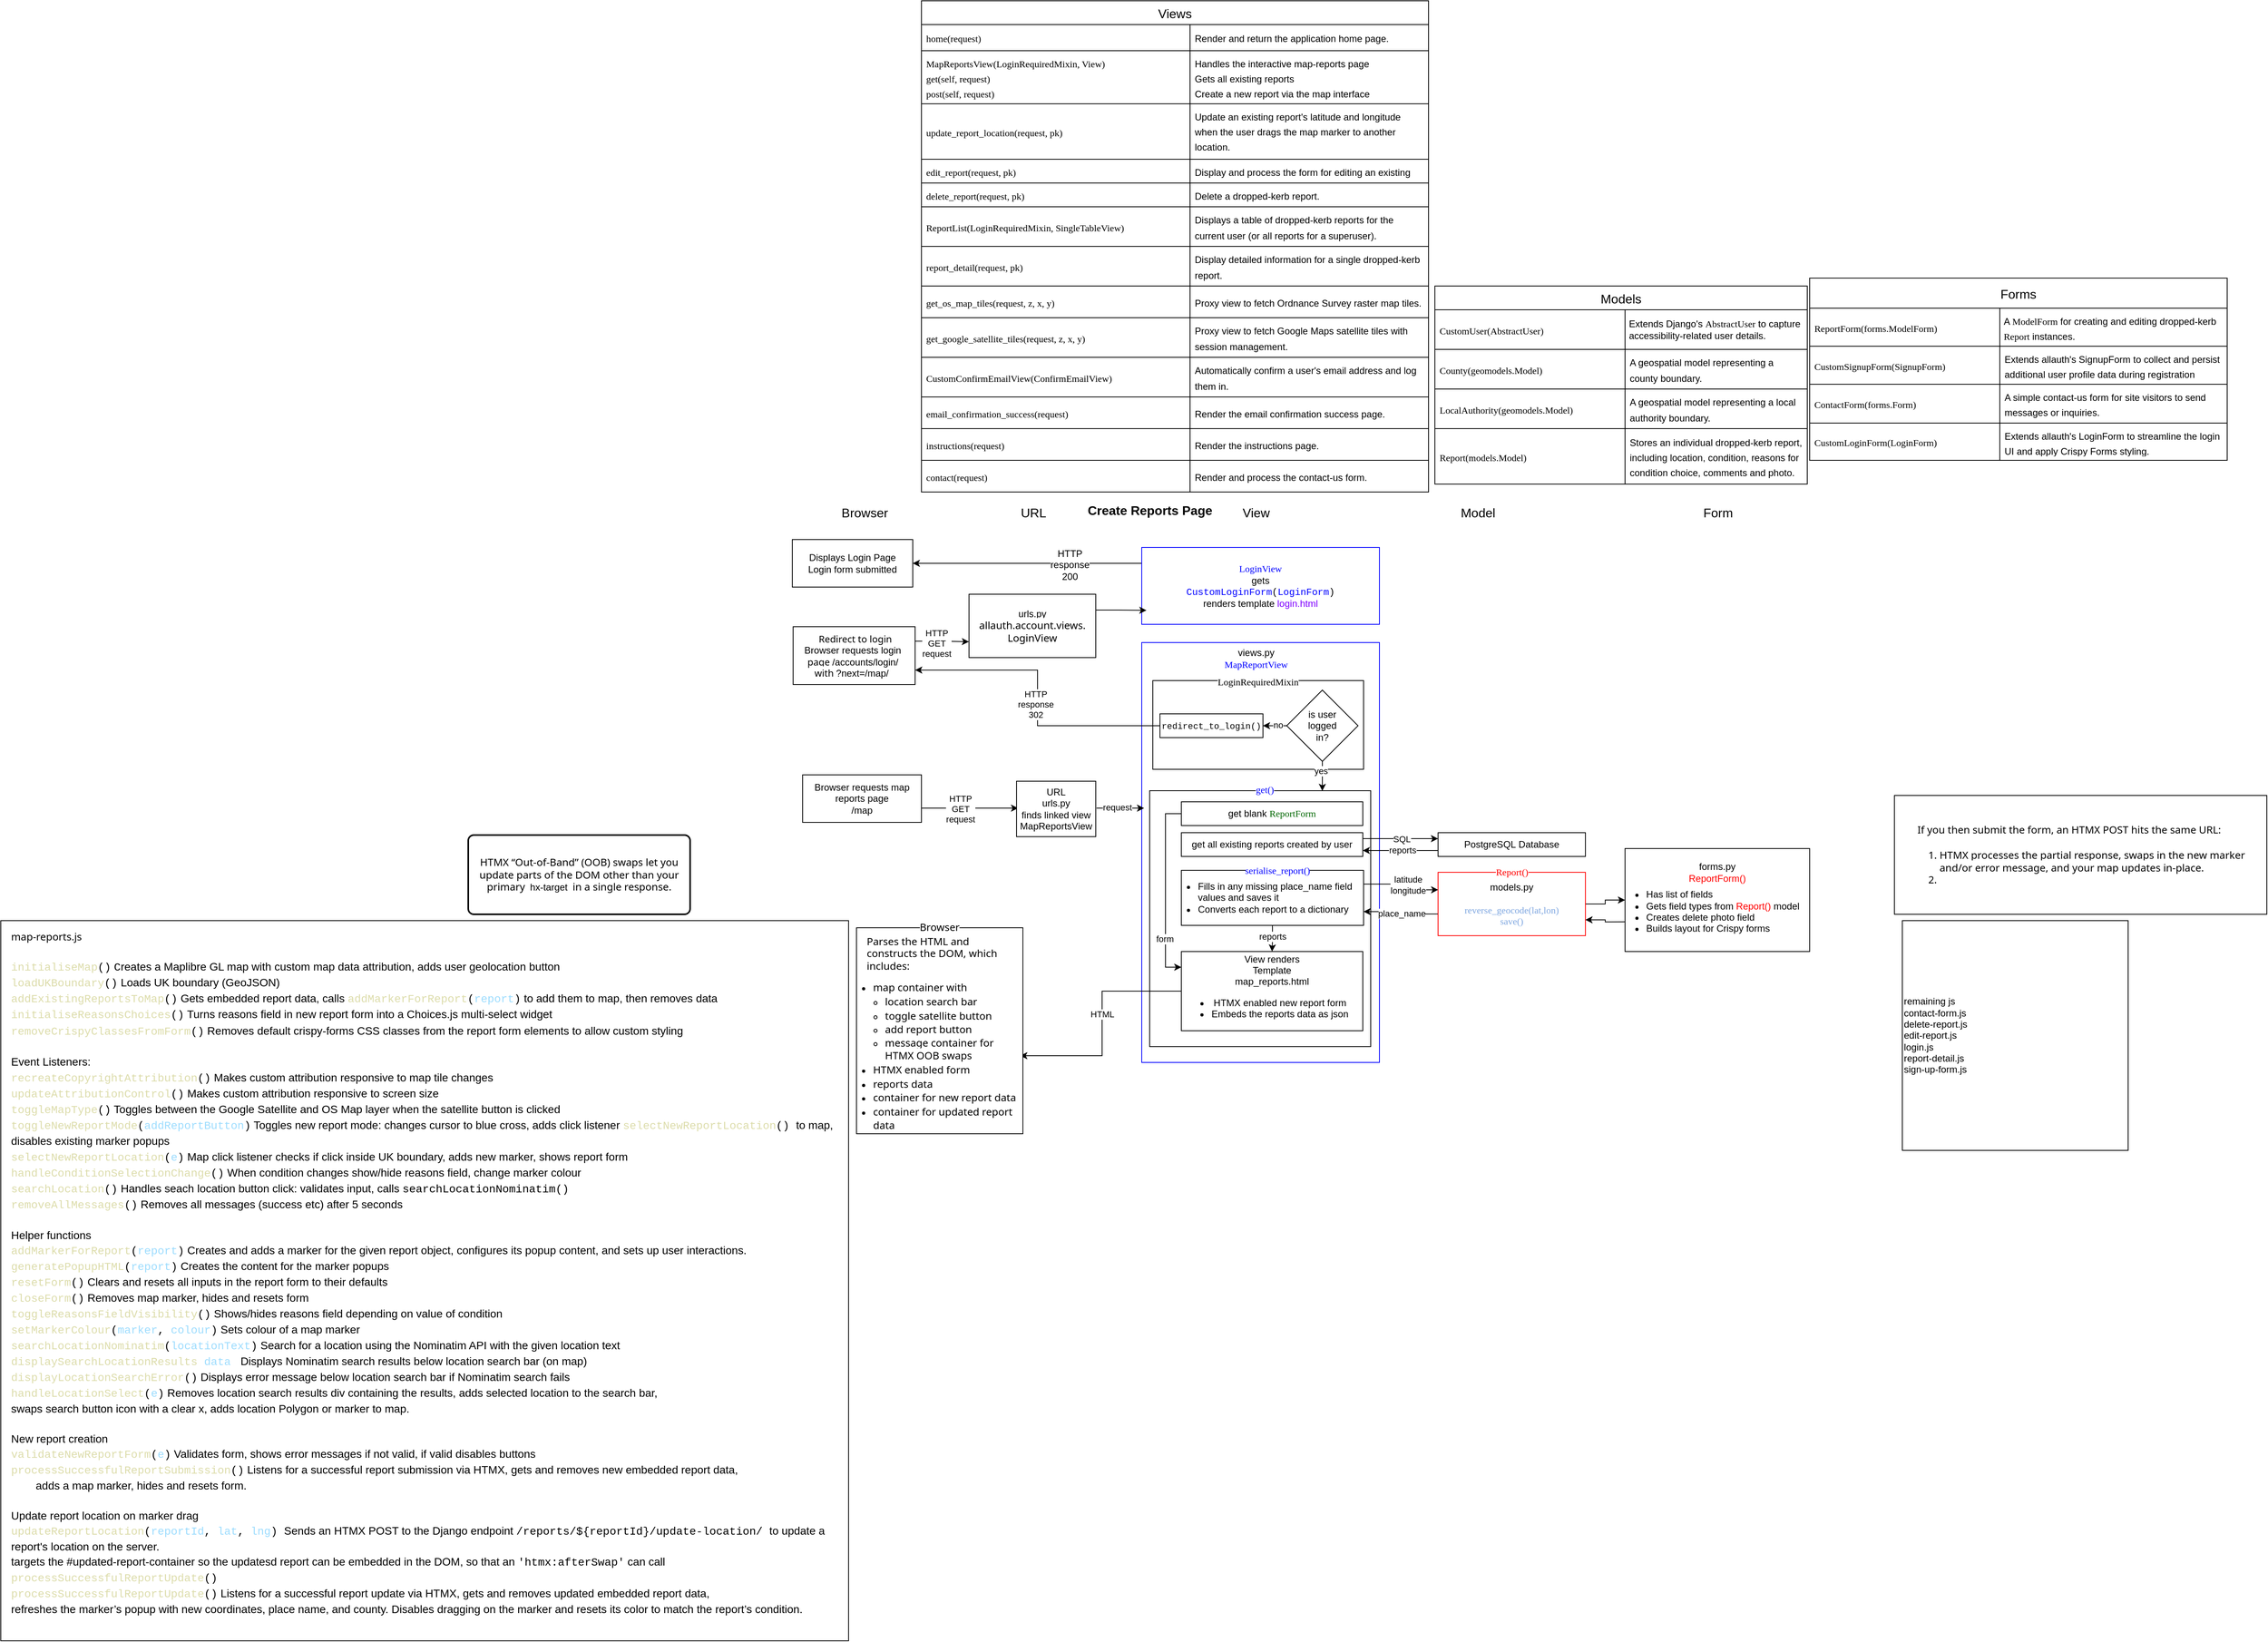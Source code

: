 <mxfile version="26.2.15" pages="2">
  <diagram name="Page-1" id="7P-4vsY_3SXezdbNKp2z">
    <mxGraphModel dx="2664" dy="4591" grid="1" gridSize="10" guides="1" tooltips="1" connect="1" arrows="1" fold="1" page="1" pageScale="1" pageWidth="2000" pageHeight="4000" math="0" shadow="0">
      <root>
        <mxCell id="0" />
        <mxCell id="1" parent="0" />
        <mxCell id="-4F1bldaN1rVmbEE7iW6-6" value="&lt;span style=&quot;font-size: 16px;&quot;&gt;Create Reports Page&lt;/span&gt;" style="text;strokeColor=none;fillColor=none;html=1;fontSize=24;fontStyle=1;verticalAlign=middle;align=center;" vertex="1" parent="1">
          <mxGeometry x="300" y="-409" width="100" height="40" as="geometry" />
        </mxCell>
        <mxCell id="-4F1bldaN1rVmbEE7iW6-28" value="" style="edgeStyle=orthogonalEdgeStyle;rounded=0;orthogonalLoop=1;jettySize=auto;html=1;" edge="1" parent="1" source="-4F1bldaN1rVmbEE7iW6-12">
          <mxGeometry relative="1" as="geometry">
            <mxPoint x="184" y="-11" as="targetPoint" />
            <Array as="points">
              <mxPoint x="174" y="-11" />
              <mxPoint x="174" y="-11" />
            </Array>
          </mxGeometry>
        </mxCell>
        <mxCell id="-4F1bldaN1rVmbEE7iW6-29" value="HTTP&lt;div&gt;GET&lt;br&gt;&lt;div&gt;request&lt;/div&gt;&lt;/div&gt;" style="edgeLabel;html=1;align=center;verticalAlign=middle;resizable=0;points=[];" vertex="1" connectable="0" parent="-4F1bldaN1rVmbEE7iW6-28">
          <mxGeometry x="-0.2" y="-1" relative="1" as="geometry">
            <mxPoint as="offset" />
          </mxGeometry>
        </mxCell>
        <mxCell id="-4F1bldaN1rVmbEE7iW6-12" value="Browser requests map reports page&lt;div&gt;/map&lt;/div&gt;" style="rounded=0;whiteSpace=wrap;html=1;" vertex="1" parent="1">
          <mxGeometry x="-88" y="-53" width="150" height="60" as="geometry" />
        </mxCell>
        <mxCell id="-4F1bldaN1rVmbEE7iW6-13" value="&lt;div&gt;&lt;br&gt;&lt;/div&gt;&lt;div&gt;&lt;br&gt;&lt;/div&gt;" style="rounded=0;whiteSpace=wrap;html=1;strokeColor=#0000FF;" vertex="1" parent="1">
          <mxGeometry x="340" y="-220" width="300" height="530" as="geometry" />
        </mxCell>
        <mxCell id="-4F1bldaN1rVmbEE7iW6-31" value="" style="edgeStyle=orthogonalEdgeStyle;rounded=0;orthogonalLoop=1;jettySize=auto;html=1;" edge="1" parent="1">
          <mxGeometry relative="1" as="geometry">
            <mxPoint x="283" y="-11" as="sourcePoint" />
            <mxPoint x="343" y="-11" as="targetPoint" />
            <Array as="points">
              <mxPoint x="333" y="-11" />
              <mxPoint x="333" y="-11" />
            </Array>
          </mxGeometry>
        </mxCell>
        <mxCell id="-4F1bldaN1rVmbEE7iW6-32" value="&lt;div&gt;request&lt;/div&gt;" style="edgeLabel;html=1;align=center;verticalAlign=middle;resizable=0;points=[];" vertex="1" connectable="0" parent="-4F1bldaN1rVmbEE7iW6-31">
          <mxGeometry x="0.165" y="1" relative="1" as="geometry">
            <mxPoint x="-9" as="offset" />
          </mxGeometry>
        </mxCell>
        <mxCell id="-4F1bldaN1rVmbEE7iW6-27" value="&lt;span style=&quot;float: none; background-color: light-dark(#ffffff, var(--ge-dark-color, #121212)); display: inline !important;&quot;&gt;&lt;font style=&quot;color: rgb(0, 0, 0);&quot;&gt;URL&lt;/font&gt;&lt;/span&gt;&lt;div style=&quot;color: rgb(255, 255, 255);&quot;&gt;&lt;span style=&quot;background-color: light-dark(#ffffff, var(--ge-dark-color, #121212));&quot;&gt;&lt;font style=&quot;color: rgb(0, 0, 0);&quot;&gt;urls.py&lt;/font&gt;&lt;/span&gt;&lt;/div&gt;&lt;div style=&quot;color: rgb(255, 255, 255);&quot;&gt;&lt;font style=&quot;color: rgb(0, 0, 0); background-color: light-dark(#ffffff, var(--ge-dark-color, #121212));&quot;&gt;finds linked view&lt;/font&gt;&lt;/div&gt;&lt;div style=&quot;color: rgb(255, 255, 255);&quot;&gt;&lt;font style=&quot;color: rgb(0, 0, 0);&quot;&gt;MapReportsView&lt;/font&gt;&lt;/div&gt;" style="whiteSpace=wrap;html=1;rounded=0;" vertex="1" parent="1">
          <mxGeometry x="182" y="-45" width="100" height="70" as="geometry" />
        </mxCell>
        <mxCell id="-4F1bldaN1rVmbEE7iW6-36" value="&lt;div&gt;views.py&lt;/div&gt;&lt;div&gt;&lt;span style=&quot;text-wrap-mode: wrap;&quot;&gt;&lt;font style=&quot;color: light-dark(rgb(0, 0, 255), rgb(255, 255, 255));&quot; face=&quot;Lucida Console&quot;&gt;MapReportView&lt;/font&gt;&lt;/span&gt;&lt;/div&gt;" style="text;html=1;align=center;verticalAlign=middle;resizable=0;points=[];autosize=1;strokeColor=none;fillColor=none;" vertex="1" parent="1">
          <mxGeometry x="424" y="-220" width="120" height="40" as="geometry" />
        </mxCell>
        <mxCell id="-4F1bldaN1rVmbEE7iW6-37" value="" style="rounded=0;whiteSpace=wrap;html=1;" vertex="1" parent="1">
          <mxGeometry x="350" y="-33" width="279" height="323" as="geometry" />
        </mxCell>
        <mxCell id="-4F1bldaN1rVmbEE7iW6-49" value="&lt;font style=&quot;color: rgb(0, 0, 255);&quot; face=&quot;Lucida Console&quot;&gt;get()&lt;/font&gt;" style="text;html=1;align=center;verticalAlign=middle;resizable=0;points=[];autosize=1;strokeColor=none;fillColor=none;labelBackgroundColor=default;" vertex="1" parent="1">
          <mxGeometry x="465" y="-49" width="60" height="30" as="geometry" />
        </mxCell>
        <mxCell id="-4F1bldaN1rVmbEE7iW6-138" value="" style="edgeStyle=orthogonalEdgeStyle;rounded=0;orthogonalLoop=1;jettySize=auto;html=1;endArrow=classic;startFill=0;entryX=0;entryY=0.198;entryDx=0;entryDy=0;exitX=0;exitY=0.5;exitDx=0;exitDy=0;entryPerimeter=0;endFill=1;" edge="1" parent="1" source="-4F1bldaN1rVmbEE7iW6-50" target="-4F1bldaN1rVmbEE7iW6-162">
          <mxGeometry relative="1" as="geometry">
            <mxPoint x="389.99" y="21.708" as="sourcePoint" />
            <mxPoint x="387.61" y="259" as="targetPoint" />
            <Array as="points">
              <mxPoint x="370" y="-4" />
              <mxPoint x="370" y="190" />
            </Array>
          </mxGeometry>
        </mxCell>
        <mxCell id="-4F1bldaN1rVmbEE7iW6-139" value="form" style="edgeLabel;html=1;align=center;verticalAlign=middle;resizable=0;points=[];" vertex="1" connectable="0" parent="-4F1bldaN1rVmbEE7iW6-138">
          <mxGeometry x="0.356" y="-2" relative="1" as="geometry">
            <mxPoint x="1" y="19" as="offset" />
          </mxGeometry>
        </mxCell>
        <mxCell id="-4F1bldaN1rVmbEE7iW6-50" value="get blank &lt;font face=&quot;Lucida Console&quot; style=&quot;color: rgb(0, 102, 0);&quot;&gt;ReportForm&lt;/font&gt;" style="rounded=0;whiteSpace=wrap;html=1;" vertex="1" parent="1">
          <mxGeometry x="390" y="-19" width="229" height="30" as="geometry" />
        </mxCell>
        <mxCell id="-4F1bldaN1rVmbEE7iW6-51" value="get all existing reports created by user" style="rounded=0;whiteSpace=wrap;html=1;align=center;" vertex="1" parent="1">
          <mxGeometry x="390" y="20" width="229" height="30" as="geometry" />
        </mxCell>
        <mxCell id="-4F1bldaN1rVmbEE7iW6-103" value="" style="edgeStyle=orthogonalEdgeStyle;rounded=0;orthogonalLoop=1;jettySize=auto;html=1;entryX=0.001;entryY=0.276;entryDx=0;entryDy=0;exitX=1;exitY=0.25;exitDx=0;exitDy=0;entryPerimeter=0;" edge="1" parent="1" source="-4F1bldaN1rVmbEE7iW6-52" target="-4F1bldaN1rVmbEE7iW6-76">
          <mxGeometry relative="1" as="geometry">
            <mxPoint x="1111.5" y="156.998" as="sourcePoint" />
            <mxPoint x="859" y="157" as="targetPoint" />
            <Array as="points" />
          </mxGeometry>
        </mxCell>
        <mxCell id="-4F1bldaN1rVmbEE7iW6-106" value="latitude&lt;div&gt;longitude&lt;/div&gt;" style="edgeLabel;html=1;align=center;verticalAlign=middle;resizable=0;points=[];" vertex="1" connectable="0" parent="-4F1bldaN1rVmbEE7iW6-103">
          <mxGeometry x="-0.046" y="4" relative="1" as="geometry">
            <mxPoint x="5" y="-1" as="offset" />
          </mxGeometry>
        </mxCell>
        <mxCell id="-4F1bldaN1rVmbEE7iW6-176" value="" style="edgeStyle=orthogonalEdgeStyle;rounded=0;orthogonalLoop=1;jettySize=auto;html=1;" edge="1" parent="1" source="-4F1bldaN1rVmbEE7iW6-52" target="-4F1bldaN1rVmbEE7iW6-162">
          <mxGeometry relative="1" as="geometry" />
        </mxCell>
        <mxCell id="-4F1bldaN1rVmbEE7iW6-177" value="reports" style="edgeLabel;html=1;align=center;verticalAlign=middle;resizable=0;points=[];" vertex="1" connectable="0" parent="-4F1bldaN1rVmbEE7iW6-176">
          <mxGeometry x="0.146" relative="1" as="geometry">
            <mxPoint y="-5" as="offset" />
          </mxGeometry>
        </mxCell>
        <mxCell id="-4F1bldaN1rVmbEE7iW6-71" value="" style="edgeStyle=orthogonalEdgeStyle;rounded=0;orthogonalLoop=1;jettySize=auto;html=1;exitX=0;exitY=0.5;exitDx=0;exitDy=0;entryX=0.984;entryY=0.621;entryDx=0;entryDy=0;entryPerimeter=0;" edge="1" parent="1" source="-4F1bldaN1rVmbEE7iW6-162" target="-4F1bldaN1rVmbEE7iW6-70">
          <mxGeometry relative="1" as="geometry">
            <mxPoint x="465" y="820" as="sourcePoint" />
            <Array as="points" />
          </mxGeometry>
        </mxCell>
        <mxCell id="-4F1bldaN1rVmbEE7iW6-122" value="HTML" style="edgeLabel;html=1;align=center;verticalAlign=middle;resizable=0;points=[];" vertex="1" connectable="0" parent="-4F1bldaN1rVmbEE7iW6-71">
          <mxGeometry x="-0.083" relative="1" as="geometry">
            <mxPoint y="-2" as="offset" />
          </mxGeometry>
        </mxCell>
        <mxCell id="-4F1bldaN1rVmbEE7iW6-70" value="&lt;span style=&quot;font-family: &amp;quot;Segoe WPC&amp;quot;, &amp;quot;Segoe UI&amp;quot;, sans-serif; font-size: 13px; text-align: left; line-height: 150%; background-color: light-dark(#ffffff, var(--ge-dark-color, #121212));&quot;&gt;&lt;font style=&quot;color: rgb(0, 0, 0);&quot;&gt;Browser&lt;/font&gt;&lt;/span&gt;&lt;div style=&quot;text-align: left; padding-left: 12px;&quot;&gt;&lt;span style=&quot;font-family: &amp;quot;Segoe WPC&amp;quot;, &amp;quot;Segoe UI&amp;quot;, sans-serif; font-size: 13px;&quot;&gt;&lt;font style=&quot;color: rgb(0, 0, 0);&quot;&gt;Parses the &lt;span style=&quot;background-color: light-dark(#ffffff, var(--ge-dark-color, #121212));&quot;&gt;HTML and constructs the DOM, which includes:&lt;/span&gt;&lt;/font&gt;&lt;/span&gt;&lt;/div&gt;&lt;div&gt;&lt;ul style=&quot;padding-left: 20px; line-height: 130%; padding-top: 0px; margin-top: 12px; margin-left: 0px;&quot;&gt;&lt;li style=&quot;text-align: left;&quot;&gt;&lt;span style=&quot;font-family: &amp;quot;Segoe WPC&amp;quot;, &amp;quot;Segoe UI&amp;quot;, sans-serif; font-size: 13px; background-color: light-dark(#ffffff, var(--ge-dark-color, #121212));&quot;&gt;&lt;font style=&quot;color: rgb(0, 0, 0);&quot;&gt;map container with&amp;nbsp;&lt;/font&gt;&lt;/span&gt;&lt;/li&gt;&lt;ul style=&quot;padding-right: 0px; line-height: 130%; padding-left: 15px;&quot;&gt;&lt;li style=&quot;text-align: left;&quot;&gt;&lt;span style=&quot;font-family: &amp;quot;Segoe WPC&amp;quot;, &amp;quot;Segoe UI&amp;quot;, sans-serif; font-size: 13px; line-height: 130%; background-color: light-dark(#ffffff, var(--ge-dark-color, #121212));&quot;&gt;&lt;font style=&quot;color: rgb(0, 0, 0);&quot;&gt;location search bar&lt;/font&gt;&lt;/span&gt;&lt;/li&gt;&lt;li style=&quot;text-align: left;&quot;&gt;&lt;span style=&quot;font-family: &amp;quot;Segoe WPC&amp;quot;, &amp;quot;Segoe UI&amp;quot;, sans-serif; font-size: 13px; line-height: 130%; background-color: light-dark(#ffffff, var(--ge-dark-color, #121212));&quot;&gt;&lt;font style=&quot;color: rgb(0, 0, 0);&quot;&gt;toggle satellite button&lt;/font&gt;&lt;/span&gt;&lt;/li&gt;&lt;li style=&quot;text-align: left;&quot;&gt;&lt;span style=&quot;font-family: &amp;quot;Segoe WPC&amp;quot;, &amp;quot;Segoe UI&amp;quot;, sans-serif; font-size: 13px; line-height: 130%; background-color: light-dark(#ffffff, var(--ge-dark-color, #121212));&quot;&gt;&lt;font style=&quot;color: rgb(0, 0, 0);&quot;&gt;add report button&lt;/font&gt;&lt;/span&gt;&lt;/li&gt;&lt;li style=&quot;text-align: left;&quot;&gt;&lt;span style=&quot;font-family: &amp;quot;Segoe WPC&amp;quot;, &amp;quot;Segoe UI&amp;quot;, sans-serif; font-size: 13px; background-color: light-dark(#ffffff, var(--ge-dark-color, #121212));&quot;&gt;&lt;font style=&quot;color: rgb(0, 0, 0);&quot;&gt;message container for HTMX OOB swaps&lt;/font&gt;&lt;/span&gt;&lt;/li&gt;&lt;/ul&gt;&lt;li style=&quot;text-align: left;&quot;&gt;&lt;span style=&quot;font-size: 13px; font-family: &amp;quot;Segoe WPC&amp;quot;, &amp;quot;Segoe UI&amp;quot;, sans-serif; line-height: 130%; background-color: light-dark(#ffffff, var(--ge-dark-color, #121212));&quot;&gt;&lt;font style=&quot;color: rgb(0, 0, 0);&quot;&gt;HTMX enabled form&lt;/font&gt;&lt;/span&gt;&lt;/li&gt;&lt;li style=&quot;text-align: left;&quot;&gt;&lt;span style=&quot;font-size: 13px; font-family: &amp;quot;Segoe WPC&amp;quot;, &amp;quot;Segoe UI&amp;quot;, sans-serif; line-height: 130%; background-color: light-dark(#ffffff, var(--ge-dark-color, #121212));&quot;&gt;&lt;font style=&quot;color: rgb(0, 0, 0);&quot;&gt;reports data&lt;/font&gt;&lt;/span&gt;&lt;/li&gt;&lt;li style=&quot;text-align: left;&quot;&gt;&lt;span style=&quot;font-size: 13px; font-family: &amp;quot;Segoe WPC&amp;quot;, &amp;quot;Segoe UI&amp;quot;, sans-serif; line-height: 130%; background-color: light-dark(#ffffff, var(--ge-dark-color, #121212));&quot;&gt;&lt;font style=&quot;color: rgb(0, 0, 0);&quot;&gt;container for new report data&lt;/font&gt;&lt;/span&gt;&lt;/li&gt;&lt;li style=&quot;text-align: left;&quot;&gt;&lt;span style=&quot;font-size: 13px; font-family: &amp;quot;Segoe WPC&amp;quot;, &amp;quot;Segoe UI&amp;quot;, sans-serif; line-height: 130%; background-color: light-dark(#ffffff, var(--ge-dark-color, #121212));&quot;&gt;&lt;font style=&quot;color: rgb(0, 0, 0);&quot;&gt;container for updated report data&lt;/font&gt;&lt;/span&gt;&lt;/li&gt;&lt;/ul&gt;&lt;/div&gt;" style="whiteSpace=wrap;html=1;" vertex="1" parent="1">
          <mxGeometry x="-20" y="140" width="210" height="260" as="geometry" />
        </mxCell>
        <mxCell id="-4F1bldaN1rVmbEE7iW6-73" value="&lt;ol style=&quot;padding-inline-start: 28px; font-family: &amp;quot;Segoe WPC&amp;quot;, &amp;quot;Segoe UI&amp;quot;, sans-serif; font-size: 13px; text-align: start;&quot;&gt;&lt;p style=&quot;margin: 0px 0px 16px;&quot;&gt;&lt;span&gt;&lt;font style=&quot;color: rgb(0, 0, 0);&quot;&gt;If you then submit the form, an HTMX POST hits the same URL:&lt;/font&gt;&lt;/span&gt;&lt;/p&gt;&lt;div style=&quot;&quot;&gt;&lt;ol style=&quot;padding-inline-start: 28px;&quot;&gt;&lt;li style=&quot;&quot;&gt;&lt;font style=&quot;color: rgb(0, 0, 0); background-color: light-dark(#ffffff, var(--ge-dark-color, #121212));&quot;&gt;HTMX processes the partial response, swaps in the new marker and/or error message, and your map updates in-place.&lt;/font&gt;&lt;/li&gt;&lt;li style=&quot;&quot;&gt;&lt;/li&gt;&lt;/ol&gt;&lt;/div&gt;&lt;/ol&gt;" style="whiteSpace=wrap;html=1;" vertex="1" parent="1">
          <mxGeometry x="1290" y="-27" width="470" height="150" as="geometry" />
        </mxCell>
        <mxCell id="-4F1bldaN1rVmbEE7iW6-181" value="" style="edgeStyle=orthogonalEdgeStyle;rounded=0;orthogonalLoop=1;jettySize=auto;html=1;entryX=1;entryY=0.75;entryDx=0;entryDy=0;exitX=0.009;exitY=0.712;exitDx=0;exitDy=0;exitPerimeter=0;" edge="1" parent="1" source="-4F1bldaN1rVmbEE7iW6-74" target="-4F1bldaN1rVmbEE7iW6-76">
          <mxGeometry relative="1" as="geometry" />
        </mxCell>
        <mxCell id="-4F1bldaN1rVmbEE7iW6-74" value="&lt;div&gt;&lt;font style=&quot;color: rgb(0, 0, 0);&quot;&gt;&lt;font&gt;forms&lt;/font&gt;&lt;span&gt;.py&lt;/span&gt;&lt;/font&gt;&lt;/div&gt;&lt;div&gt;&lt;span style=&quot;background-color: transparent;&quot;&gt;&lt;font style=&quot;color: rgb(255, 0, 0);&quot;&gt;ReportForm()&lt;/font&gt;&lt;/span&gt;&lt;/div&gt;&lt;div style=&quot;text-align: left;&quot;&gt;&lt;ul style=&quot;padding-left: 20px; padding-right: 6px; margin-left: 0px; margin-top: 6px; margin-bottom: 6px;&quot;&gt;&lt;li&gt;&lt;span style=&quot;background-color: transparent; color: light-dark(rgb(0, 0, 0), rgb(255, 255, 255));&quot;&gt;Has list of fields&lt;/span&gt;&lt;/li&gt;&lt;li&gt;&lt;span style=&quot;background-color: transparent; color: light-dark(rgb(0, 0, 0), rgb(255, 255, 255));&quot;&gt;Gets field types from &lt;/span&gt;&lt;font style=&quot;background-color: transparent; color: rgb(255, 0, 0);&quot;&gt;Report()&lt;/font&gt;&lt;span style=&quot;background-color: transparent; color: light-dark(rgb(0, 0, 0), rgb(255, 255, 255));&quot;&gt; model&lt;/span&gt;&lt;/li&gt;&lt;li&gt;&lt;span style=&quot;background-color: transparent; color: light-dark(rgb(0, 0, 0), rgb(255, 255, 255));&quot;&gt;Creates delete photo field&lt;/span&gt;&lt;/li&gt;&lt;li&gt;&lt;span style=&quot;background-color: transparent; color: light-dark(rgb(0, 0, 0), rgb(255, 255, 255));&quot;&gt;Builds layout for Crispy forms&lt;/span&gt;&lt;/li&gt;&lt;/ul&gt;&lt;/div&gt;" style="whiteSpace=wrap;html=1;rounded=0;" vertex="1" parent="1">
          <mxGeometry x="950" y="40" width="233" height="130" as="geometry" />
        </mxCell>
        <mxCell id="-4F1bldaN1rVmbEE7iW6-182" value="" style="edgeStyle=orthogonalEdgeStyle;rounded=0;orthogonalLoop=1;jettySize=auto;html=1;" edge="1" parent="1" source="-4F1bldaN1rVmbEE7iW6-76" target="-4F1bldaN1rVmbEE7iW6-74">
          <mxGeometry relative="1" as="geometry" />
        </mxCell>
        <mxCell id="-4F1bldaN1rVmbEE7iW6-76" value="&lt;div&gt;models.py&lt;/div&gt;&lt;div&gt;&lt;br&gt;&lt;/div&gt;&lt;div&gt;&lt;font&gt;&lt;font face=&quot;Lucida Console&quot; style=&quot;color: rgb(126, 166, 224);&quot;&gt;reverse_geocode(lat,lon)&lt;/font&gt;&lt;/font&gt;&lt;/div&gt;&lt;div&gt;&lt;font&gt;&lt;font face=&quot;Lucida Console&quot; style=&quot;color: rgb(126, 166, 224);&quot;&gt;save()&lt;/font&gt;&lt;/font&gt;&lt;/div&gt;" style="whiteSpace=wrap;html=1;rounded=0;strokeColor=#FF0000;" vertex="1" parent="1">
          <mxGeometry x="714" y="70" width="186" height="80" as="geometry" />
        </mxCell>
        <mxCell id="-4F1bldaN1rVmbEE7iW6-90" style="edgeStyle=orthogonalEdgeStyle;rounded=0;orthogonalLoop=1;jettySize=auto;html=1;exitX=0.5;exitY=1;exitDx=0;exitDy=0;" edge="1" parent="1">
          <mxGeometry relative="1" as="geometry">
            <mxPoint x="236.0" y="10" as="sourcePoint" />
            <mxPoint x="236.0" y="10" as="targetPoint" />
          </mxGeometry>
        </mxCell>
        <mxCell id="-4F1bldaN1rVmbEE7iW6-93" value="PostgreSQL&amp;nbsp;&lt;span style=&quot;background-color: transparent; color: light-dark(rgb(0, 0, 0), rgb(255, 255, 255));&quot;&gt;Database&lt;/span&gt;" style="rounded=0;whiteSpace=wrap;html=1;" vertex="1" parent="1">
          <mxGeometry x="714" y="20" width="186" height="30" as="geometry" />
        </mxCell>
        <mxCell id="-4F1bldaN1rVmbEE7iW6-95" value="" style="endArrow=none;html=1;rounded=0;startFill=1;startArrow=classic;exitX=0;exitY=0.25;exitDx=0;exitDy=0;entryX=1;entryY=0.25;entryDx=0;entryDy=0;" edge="1" parent="1" source="-4F1bldaN1rVmbEE7iW6-93" target="-4F1bldaN1rVmbEE7iW6-51">
          <mxGeometry width="50" height="50" relative="1" as="geometry">
            <mxPoint x="699" y="25" as="sourcePoint" />
            <mxPoint x="640" y="25" as="targetPoint" />
          </mxGeometry>
        </mxCell>
        <mxCell id="-4F1bldaN1rVmbEE7iW6-97" value="SQL" style="edgeLabel;html=1;align=center;verticalAlign=middle;resizable=0;points=[];" vertex="1" connectable="0" parent="-4F1bldaN1rVmbEE7iW6-95">
          <mxGeometry x="0.028" y="1" relative="1" as="geometry">
            <mxPoint x="3" y="-1" as="offset" />
          </mxGeometry>
        </mxCell>
        <mxCell id="-4F1bldaN1rVmbEE7iW6-96" value="" style="endArrow=classic;html=1;rounded=0;entryX=1;entryY=0.75;entryDx=0;entryDy=0;exitX=0;exitY=0.75;exitDx=0;exitDy=0;startFill=0;startArrow=none;endFill=1;" edge="1" parent="1" source="-4F1bldaN1rVmbEE7iW6-93" target="-4F1bldaN1rVmbEE7iW6-51">
          <mxGeometry width="50" height="50" relative="1" as="geometry">
            <mxPoint x="363.54" y="-230.5" as="sourcePoint" />
            <mxPoint x="313.0" y="-180.5" as="targetPoint" />
          </mxGeometry>
        </mxCell>
        <mxCell id="-4F1bldaN1rVmbEE7iW6-98" value="reports" style="edgeLabel;html=1;align=center;verticalAlign=middle;resizable=0;points=[];" vertex="1" connectable="0" parent="-4F1bldaN1rVmbEE7iW6-96">
          <mxGeometry x="-0.177" relative="1" as="geometry">
            <mxPoint x="-6" y="-1" as="offset" />
          </mxGeometry>
        </mxCell>
        <mxCell id="-4F1bldaN1rVmbEE7iW6-107" value="" style="edgeStyle=orthogonalEdgeStyle;rounded=0;orthogonalLoop=1;jettySize=auto;html=1;entryX=1;entryY=0.75;entryDx=0;entryDy=0;exitX=-0.002;exitY=0.658;exitDx=0;exitDy=0;exitPerimeter=0;" edge="1" parent="1" source="-4F1bldaN1rVmbEE7iW6-76" target="-4F1bldaN1rVmbEE7iW6-52">
          <mxGeometry relative="1" as="geometry">
            <mxPoint x="841.0" y="186.0" as="sourcePoint" />
            <mxPoint x="1113.3" y="179.531" as="targetPoint" />
          </mxGeometry>
        </mxCell>
        <mxCell id="-4F1bldaN1rVmbEE7iW6-108" value="place_name" style="edgeLabel;html=1;align=center;verticalAlign=middle;resizable=0;points=[];" vertex="1" connectable="0" parent="-4F1bldaN1rVmbEE7iW6-107">
          <mxGeometry x="-0.046" y="4" relative="1" as="geometry">
            <mxPoint y="-5" as="offset" />
          </mxGeometry>
        </mxCell>
        <mxCell id="-4F1bldaN1rVmbEE7iW6-146" value="&lt;span style=&quot;text-align: left; background-color: light-dark(#ffffff, var(--ge-dark-color, #121212));&quot;&gt;&lt;font face=&quot;Lucida Console&quot; style=&quot;color: rgb(0, 0, 0);&quot;&gt;LoginRequiredMixin&lt;/font&gt;&lt;/span&gt;&lt;div&gt;&lt;span style=&quot;font-family: &amp;quot;Segoe WPC&amp;quot;, &amp;quot;Segoe UI&amp;quot;, sans-serif; font-size: 13px; text-align: left; background-color: light-dark(#ffffff, var(--ge-dark-color, #121212));&quot;&gt;&lt;br&gt;&lt;/span&gt;&lt;/div&gt;&lt;div&gt;&lt;span style=&quot;font-family: &amp;quot;Segoe WPC&amp;quot;, &amp;quot;Segoe UI&amp;quot;, sans-serif; font-size: 13px; text-align: left; background-color: light-dark(#ffffff, var(--ge-dark-color, #121212));&quot;&gt;&lt;br&gt;&lt;/span&gt;&lt;/div&gt;&lt;div&gt;&lt;span style=&quot;font-family: &amp;quot;Segoe WPC&amp;quot;, &amp;quot;Segoe UI&amp;quot;, sans-serif; font-size: 13px; text-align: left; background-color: light-dark(#ffffff, var(--ge-dark-color, #121212));&quot;&gt;&lt;br&gt;&lt;/span&gt;&lt;/div&gt;&lt;div&gt;&lt;span style=&quot;font-family: &amp;quot;Segoe WPC&amp;quot;, &amp;quot;Segoe UI&amp;quot;, sans-serif; font-size: 13px; text-align: left; background-color: light-dark(#ffffff, var(--ge-dark-color, #121212));&quot;&gt;&lt;br&gt;&lt;/span&gt;&lt;/div&gt;&lt;div&gt;&lt;br&gt;&lt;/div&gt;&lt;div&gt;&lt;span style=&quot;font-family: &amp;quot;Segoe WPC&amp;quot;, &amp;quot;Segoe UI&amp;quot;, sans-serif; font-size: 13px; text-align: left; background-color: light-dark(#ffffff, var(--ge-dark-color, #121212));&quot;&gt;&lt;br&gt;&lt;/span&gt;&lt;/div&gt;&lt;div&gt;&lt;span style=&quot;font-family: &amp;quot;Segoe WPC&amp;quot;, &amp;quot;Segoe UI&amp;quot;, sans-serif; font-size: 13px; text-align: left; background-color: light-dark(#ffffff, var(--ge-dark-color, #121212));&quot;&gt;&lt;br&gt;&lt;/span&gt;&lt;/div&gt;" style="rounded=0;whiteSpace=wrap;html=1;" vertex="1" parent="1">
          <mxGeometry x="354" y="-172" width="266" height="112" as="geometry" />
        </mxCell>
        <mxCell id="-4F1bldaN1rVmbEE7iW6-127" value="&lt;span&gt;&lt;span style=&quot;font-family: &amp;quot;Segoe WPC&amp;quot;, &amp;quot;Segoe UI&amp;quot;, sans-serif; font-size: 13px; text-align: start;&quot;&gt;HTMX “Out‑of‑Band” (OOB) swaps let you update parts of the DOM other than your primary&amp;nbsp;&lt;/span&gt;&lt;code style=&quot;color: var(--vscode-textPreformat-foreground); border-radius: 4px; font-family: var(--monaco-monospace-font); padding: 1px 3px; white-space-collapse: preserve; text-align: start;&quot;&gt;hx-target&lt;/code&gt;&lt;span style=&quot;font-family: &amp;quot;Segoe WPC&amp;quot;, &amp;quot;Segoe UI&amp;quot;, sans-serif; font-size: 13px; text-align: start;&quot;&gt;&amp;nbsp;in a single response.&lt;/span&gt;&lt;/span&gt;" style="rounded=1;whiteSpace=wrap;html=1;absoluteArcSize=1;arcSize=14;strokeWidth=2;" vertex="1" parent="1">
          <mxGeometry x="-510" y="23" width="280" height="100" as="geometry" />
        </mxCell>
        <mxCell id="-4F1bldaN1rVmbEE7iW6-143" value="remaining js&lt;div&gt;contact-form.js&lt;/div&gt;&lt;div&gt;delete-report.js&lt;/div&gt;&lt;div&gt;edit-report.js&lt;/div&gt;&lt;div&gt;login.js&lt;/div&gt;&lt;div&gt;report-detail.js&lt;/div&gt;&lt;div&gt;sign-up-form.js&lt;/div&gt;" style="rounded=0;whiteSpace=wrap;html=1;align=left;" vertex="1" parent="1">
          <mxGeometry x="1300" y="131" width="285" height="290" as="geometry" />
        </mxCell>
        <mxCell id="-4F1bldaN1rVmbEE7iW6-150" value="" style="edgeStyle=orthogonalEdgeStyle;rounded=0;orthogonalLoop=1;jettySize=auto;html=1;" edge="1" parent="1" source="-4F1bldaN1rVmbEE7iW6-40" target="-4F1bldaN1rVmbEE7iW6-149">
          <mxGeometry relative="1" as="geometry" />
        </mxCell>
        <mxCell id="-4F1bldaN1rVmbEE7iW6-151" value="no" style="edgeLabel;html=1;align=center;verticalAlign=middle;resizable=0;points=[];" vertex="1" connectable="0" parent="-4F1bldaN1rVmbEE7iW6-150">
          <mxGeometry x="0.236" y="-3" relative="1" as="geometry">
            <mxPoint y="2" as="offset" />
          </mxGeometry>
        </mxCell>
        <mxCell id="-4F1bldaN1rVmbEE7iW6-40" value="&lt;div&gt;is user&lt;div&gt;&lt;span style=&quot;background-color: transparent; color: light-dark(rgb(0, 0, 0), rgb(255, 255, 255));&quot;&gt;logged&lt;/span&gt;&lt;div&gt;in?&lt;/div&gt;&lt;/div&gt;&lt;/div&gt;" style="rhombus;whiteSpace=wrap;html=1;" vertex="1" parent="1">
          <mxGeometry x="523" y="-160" width="90" height="90" as="geometry" />
        </mxCell>
        <mxCell id="-4F1bldaN1rVmbEE7iW6-62" value="" style="edgeStyle=orthogonalEdgeStyle;rounded=0;orthogonalLoop=1;jettySize=auto;html=1;entryX=0.781;entryY=0.001;entryDx=0;entryDy=0;entryPerimeter=0;" edge="1" parent="1" source="-4F1bldaN1rVmbEE7iW6-40" target="-4F1bldaN1rVmbEE7iW6-37">
          <mxGeometry relative="1" as="geometry">
            <mxPoint x="570" y="-30" as="targetPoint" />
          </mxGeometry>
        </mxCell>
        <mxCell id="-4F1bldaN1rVmbEE7iW6-63" value="yes" style="edgeLabel;html=1;align=center;verticalAlign=middle;resizable=0;points=[];labelBorderColor=none;" vertex="1" connectable="0" parent="-4F1bldaN1rVmbEE7iW6-62">
          <mxGeometry x="-0.267" y="-2" relative="1" as="geometry">
            <mxPoint y="-2" as="offset" />
          </mxGeometry>
        </mxCell>
        <mxCell id="-4F1bldaN1rVmbEE7iW6-153" value="" style="edgeStyle=orthogonalEdgeStyle;rounded=0;orthogonalLoop=1;jettySize=auto;html=1;entryX=1;entryY=0.75;entryDx=0;entryDy=0;" edge="1" parent="1" source="-4F1bldaN1rVmbEE7iW6-149" target="-4F1bldaN1rVmbEE7iW6-152">
          <mxGeometry relative="1" as="geometry" />
        </mxCell>
        <mxCell id="-4F1bldaN1rVmbEE7iW6-154" value="HTTP&lt;div&gt;response&lt;/div&gt;&lt;div&gt;302&lt;/div&gt;" style="edgeLabel;html=1;align=center;verticalAlign=middle;resizable=0;points=[];" vertex="1" connectable="0" parent="-4F1bldaN1rVmbEE7iW6-153">
          <mxGeometry x="-0.04" y="3" relative="1" as="geometry">
            <mxPoint as="offset" />
          </mxGeometry>
        </mxCell>
        <mxCell id="-4F1bldaN1rVmbEE7iW6-149" value="&lt;span style=&quot;font-family: Consolas, &amp;quot;Courier New&amp;quot;, monospace; text-align: left; white-space-collapse: preserve;&quot;&gt;&lt;font style=&quot;font-size: 11px;&quot;&gt;redirect_to_login()&lt;/font&gt;&lt;/span&gt;" style="whiteSpace=wrap;html=1;" vertex="1" parent="1">
          <mxGeometry x="363" y="-130" width="130" height="30" as="geometry" />
        </mxCell>
        <mxCell id="-4F1bldaN1rVmbEE7iW6-156" value="" style="edgeStyle=orthogonalEdgeStyle;rounded=0;orthogonalLoop=1;jettySize=auto;html=1;entryX=0;entryY=0.75;entryDx=0;entryDy=0;exitX=1;exitY=0.25;exitDx=0;exitDy=0;" edge="1" parent="1" source="-4F1bldaN1rVmbEE7iW6-152" target="-4F1bldaN1rVmbEE7iW6-172">
          <mxGeometry relative="1" as="geometry">
            <mxPoint x="-88" y="-106.5" as="sourcePoint" />
            <mxPoint x="-191" y="-107" as="targetPoint" />
          </mxGeometry>
        </mxCell>
        <mxCell id="-4F1bldaN1rVmbEE7iW6-163" value="HTTP&lt;div&gt;GET&lt;br&gt;&lt;div&gt;request&lt;/div&gt;&lt;/div&gt;" style="edgeLabel;html=1;align=center;verticalAlign=middle;resizable=0;points=[];" vertex="1" connectable="0" parent="-4F1bldaN1rVmbEE7iW6-156">
          <mxGeometry x="-0.493" relative="1" as="geometry">
            <mxPoint x="9" y="2" as="offset" />
          </mxGeometry>
        </mxCell>
        <mxCell id="-4F1bldaN1rVmbEE7iW6-152" value="&lt;span style=&quot;font-family: &amp;quot;Segoe WPC&amp;quot;, &amp;quot;Segoe UI&amp;quot;, sans-serif; text-align: left; background-color: light-dark(#ffffff, var(--ge-dark-color, #121212));&quot;&gt;&lt;font&gt;&amp;nbsp;Redirect to login&lt;/font&gt;&lt;/span&gt;&lt;div&gt;&lt;span style=&quot;background-color: var(--vscode-textPreformat-background); color: var(--vscode-textPreformat-foreground); font-family: var(--monaco-monospace-font); text-align: left; white-space-collapse: preserve;&quot;&gt;&lt;font&gt;Browser requests login &lt;/font&gt;&lt;/span&gt;&lt;/div&gt;&lt;font&gt;&lt;span style=&quot;font-family: &amp;quot;Segoe WPC&amp;quot;, &amp;quot;Segoe UI&amp;quot;, sans-serif; text-align: left; background-color: light-dark(#ffffff, var(--ge-dark-color, #121212));&quot;&gt;page&lt;/span&gt;&lt;code style=&quot;color: var(--vscode-textPreformat-foreground); white-space-collapse: preserve; background-color: var(--vscode-textPreformat-background); border-radius: 4px; font-family: var(--monaco-monospace-font); padding: 1px 3px; text-align: left;&quot;&gt;/accounts/login/&lt;/code&gt;&lt;br style=&quot;font-family: &amp;quot;Segoe WPC&amp;quot;, &amp;quot;Segoe UI&amp;quot;, sans-serif; text-align: left; background-color: light-dark(#ffffff, var(--ge-dark-color, #121212));&quot;&gt;&lt;/font&gt;&lt;div&gt;&lt;code style=&quot;background-color: var(--vscode-textPreformat-background); border-radius: 4px; color: var(--vscode-textPreformat-foreground); font-family: var(--monaco-monospace-font); padding: 1px 3px; white-space-collapse: preserve; text-align: left;&quot;&gt;&lt;font&gt;&lt;span style=&quot;color: light-dark(rgb(0, 0, 0), rgb(255, 255, 255)); white-space-collapse: collapse; font-family: &amp;quot;Segoe WPC&amp;quot;, &amp;quot;Segoe UI&amp;quot;, sans-serif; background-color: light-dark(#ffffff, var(--ge-dark-color, #121212));&quot;&gt;with&lt;/span&gt;&lt;code style=&quot;background-color: var(--vscode-textPreformat-background); color: var(--vscode-textPreformat-foreground); border-radius: 4px; font-family: var(--monaco-monospace-font); padding: 1px 3px;&quot;&gt;?next=/map/&lt;/code&gt; &lt;/font&gt;&lt;/code&gt;&lt;/div&gt;" style="whiteSpace=wrap;html=1;" vertex="1" parent="1">
          <mxGeometry x="-100" y="-240" width="154" height="73" as="geometry" />
        </mxCell>
        <mxCell id="-4F1bldaN1rVmbEE7iW6-161" value="" style="edgeStyle=orthogonalEdgeStyle;rounded=0;orthogonalLoop=1;jettySize=auto;html=1;entryX=1;entryY=0.5;entryDx=0;entryDy=0;exitX=0;exitY=0.25;exitDx=0;exitDy=0;" edge="1" parent="1" source="-4F1bldaN1rVmbEE7iW6-155" target="-4F1bldaN1rVmbEE7iW6-165">
          <mxGeometry relative="1" as="geometry">
            <mxPoint x="-162.86" y="-33.237" as="sourcePoint" />
            <mxPoint x="-85.996" y="-14.77" as="targetPoint" />
            <Array as="points">
              <mxPoint x="340" y="-320" />
              <mxPoint x="63" y="-320" />
            </Array>
          </mxGeometry>
        </mxCell>
        <mxCell id="-4F1bldaN1rVmbEE7iW6-166" value="&lt;font style=&quot;font-size: 12px;&quot;&gt;HTTP&lt;/font&gt;&lt;div&gt;&lt;font style=&quot;font-size: 12px;&quot;&gt;response&lt;/font&gt;&lt;/div&gt;&lt;div&gt;&lt;font style=&quot;font-size: 12px;&quot;&gt;200&lt;/font&gt;&lt;/div&gt;" style="edgeLabel;html=1;align=center;verticalAlign=middle;resizable=0;points=[];" vertex="1" connectable="0" parent="-4F1bldaN1rVmbEE7iW6-161">
          <mxGeometry x="-0.344" y="2" relative="1" as="geometry">
            <mxPoint as="offset" />
          </mxGeometry>
        </mxCell>
        <mxCell id="-4F1bldaN1rVmbEE7iW6-155" value="&lt;div&gt;&lt;span style=&quot;background-color: light-dark(#ffffff, var(--ge-dark-color, #121212)); text-align: start;&quot;&gt;&lt;font style=&quot;color: light-dark(rgb(0, 0, 255), rgb(255, 255, 255));&quot; face=&quot;Lucida Console&quot;&gt;LoginView&lt;/font&gt;&lt;/span&gt;&lt;/div&gt;&lt;div&gt;&lt;span style=&quot;background-color: light-dark(#ffffff, var(--ge-dark-color, #121212)); text-align: start; color: light-dark(rgb(0, 0, 0), rgb(255, 255, 255));&quot;&gt;&lt;font face=&quot;Helvetica&quot;&gt;gets&lt;/font&gt;&lt;/span&gt;&lt;/div&gt;&lt;div&gt;&lt;span style=&quot;background-color: light-dark(#ffffff, var(--ge-dark-color, #121212)); font-family: Consolas, &amp;quot;Courier New&amp;quot;, monospace; white-space: pre;&quot;&gt;&lt;font style=&quot;color: light-dark(rgb(0, 0, 255), rgb(35, 139, 47));&quot;&gt;CustomLoginForm&lt;/font&gt;&lt;/span&gt;&lt;span style=&quot;background-color: light-dark(#ffffff, var(--ge-dark-color, #121212)); color: light-dark(rgb(0, 0, 0), rgb(255, 255, 255)); font-family: Consolas, &amp;quot;Courier New&amp;quot;, monospace; white-space: pre;&quot;&gt;(&lt;/span&gt;&lt;span style=&quot;background-color: light-dark(#ffffff, var(--ge-dark-color, #121212)); font-family: Consolas, &amp;quot;Courier New&amp;quot;, monospace; white-space: pre;&quot;&gt;&lt;font style=&quot;color: rgb(0, 0, 255);&quot;&gt;LoginForm&lt;/font&gt;&lt;/span&gt;&lt;span style=&quot;background-color: light-dark(#ffffff, var(--ge-dark-color, #121212)); color: light-dark(rgb(0, 0, 0), rgb(255, 255, 255)); font-family: Consolas, &amp;quot;Courier New&amp;quot;, monospace; white-space: pre;&quot;&gt;)&lt;/span&gt;&lt;/div&gt;&lt;div&gt;&lt;span style=&quot;background-color: light-dark(#ffffff, var(--ge-dark-color, #121212)); color: light-dark(rgb(0, 0, 0), rgb(255, 255, 255)); text-align: start;&quot;&gt;&lt;span style=&quot;text-align: center; white-space: pre;&quot;&gt;renders t&lt;/span&gt;&lt;/span&gt;&lt;span style=&quot;background-color: light-dark(#ffffff, var(--ge-dark-color, #121212)); color: light-dark(rgb(0, 0, 0), rgb(255, 255, 255));&quot;&gt;emplate&amp;nbsp;&lt;/span&gt;&lt;span style=&quot;background-color: light-dark(#ffffff, var(--ge-dark-color, #121212));&quot;&gt;&lt;font style=&quot;color: light-dark(rgb(127, 0, 255), rgb(255, 255, 255));&quot;&gt;login.html&lt;/font&gt;&lt;/span&gt;&lt;/div&gt;" style="whiteSpace=wrap;html=1;strokeColor=#0000FF;" vertex="1" parent="1">
          <mxGeometry x="340" y="-340" width="300" height="97" as="geometry" />
        </mxCell>
        <mxCell id="-4F1bldaN1rVmbEE7iW6-162" value="View renders&lt;div&gt;&lt;span style=&quot;background-color: var(--vscode-textPreformat-background); color: var(--vscode-textPreformat-foreground); font-family: var(--monaco-monospace-font); white-space-collapse: preserve;&quot;&gt;Template&lt;/span&gt;&lt;div&gt;&lt;div style=&quot;text-wrap-mode: nowrap;&quot;&gt;&lt;span style=&quot;background-color: var(--vscode-textPreformat-background); color: var(--vscode-textPreformat-foreground); font-family: var(--monaco-monospace-font); white-space: pre-wrap;&quot;&gt;map_reports.html&lt;/span&gt;&lt;/div&gt;&lt;/div&gt;&lt;/div&gt;&lt;div style=&quot;text-wrap-mode: nowrap;&quot;&gt;&lt;ul style=&quot;padding-left: 20px;&quot;&gt;&lt;li&gt;&lt;span style=&quot;background-color: var(--vscode-textPreformat-background); color: var(--vscode-textPreformat-foreground); font-family: var(--monaco-monospace-font); text-align: left;&quot;&gt;HTMX enabled new report form&lt;/span&gt;&lt;/li&gt;&lt;li&gt;&lt;span style=&quot;background-color: transparent; color: light-dark(rgb(0, 0, 0), rgb(255, 255, 255)); white-space: pre-wrap; text-align: left;&quot;&gt;Embeds the reports data as json&lt;/span&gt;&lt;/li&gt;&lt;/ul&gt;&lt;/div&gt;" style="rounded=0;whiteSpace=wrap;html=1;" vertex="1" parent="1">
          <mxGeometry x="390" y="170" width="229" height="100" as="geometry" />
        </mxCell>
        <mxCell id="-4F1bldaN1rVmbEE7iW6-165" value="Displays Login Page&lt;div&gt;Login form submitted&lt;/div&gt;" style="rounded=0;whiteSpace=wrap;html=1;" vertex="1" parent="1">
          <mxGeometry x="-101" y="-350" width="152" height="60" as="geometry" />
        </mxCell>
        <mxCell id="-4F1bldaN1rVmbEE7iW6-173" value="" style="edgeStyle=orthogonalEdgeStyle;rounded=0;orthogonalLoop=1;jettySize=auto;html=1;entryX=0.02;entryY=0.818;entryDx=0;entryDy=0;entryPerimeter=0;exitX=1;exitY=0.25;exitDx=0;exitDy=0;" edge="1" parent="1" source="-4F1bldaN1rVmbEE7iW6-172" target="-4F1bldaN1rVmbEE7iW6-155">
          <mxGeometry relative="1" as="geometry" />
        </mxCell>
        <UserObject label="&lt;div style=&quot;forced-color-adjust: none; font-family: Helvetica; font-size: 12px; font-style: normal; font-variant-ligatures: normal; font-variant-caps: normal; font-weight: 400; letter-spacing: normal; orphans: 2; text-align: center; text-indent: 0px; text-transform: none; widows: 2; word-spacing: 0px; -webkit-text-stroke-width: 0px; white-space: normal; text-decoration-thickness: initial; text-decoration-style: initial; text-decoration-color: initial; box-shadow: none !important; color: rgb(255, 255, 255);&quot;&gt;&lt;span style=&quot;background-color: light-dark(#ffffff, var(--ge-dark-color, #121212));&quot;&gt;&lt;font style=&quot;color: rgb(0, 0, 0);&quot;&gt;urls.py&lt;/font&gt;&lt;/span&gt;&lt;/div&gt;&lt;div style=&quot;forced-color-adjust: none; font-family: Helvetica; font-size: 12px; font-style: normal; font-variant-ligatures: normal; font-variant-caps: normal; font-weight: 400; letter-spacing: normal; orphans: 2; text-align: center; text-indent: 0px; text-transform: none; widows: 2; word-spacing: 0px; -webkit-text-stroke-width: 0px; white-space: normal; text-decoration-thickness: initial; text-decoration-style: initial; text-decoration-color: initial; box-shadow: none !important; color: rgb(255, 255, 255);&quot;&gt;&lt;span style=&quot;color: rgb(0, 0, 0); background-color: light-dark(#ffffff, var(--ge-dark-color, #121212)); font-family: &amp;quot;Segoe WPC&amp;quot;, &amp;quot;Segoe UI&amp;quot;, sans-serif; font-size: 13px; text-align: start;&quot;&gt;allauth.account.views.&lt;/span&gt;&lt;/div&gt;&lt;div&gt;&lt;span style=&quot;font-family: &amp;quot;Segoe WPC&amp;quot;, &amp;quot;Segoe UI&amp;quot;, sans-serif; font-size: 13px; text-align: start; background-color: light-dark(#ffffff, var(--ge-dark-color, #121212));&quot;&gt;&lt;font style=&quot;color: rgb(0, 0, 0);&quot;&gt;LoginView&lt;/font&gt;&lt;/span&gt;&lt;/div&gt;" id="-4F1bldaN1rVmbEE7iW6-172">
          <mxCell style="rounded=0;whiteSpace=wrap;html=1;" vertex="1" parent="1">
            <mxGeometry x="122" y="-281" width="160" height="80" as="geometry" />
          </mxCell>
        </UserObject>
        <mxCell id="-4F1bldaN1rVmbEE7iW6-186" value="&lt;div style=&quot;text-align: left; padding-left: 12px;&quot;&gt;&lt;span style=&quot;font-family: &amp;quot;Segoe WPC&amp;quot;, &amp;quot;Segoe UI&amp;quot;, sans-serif; font-size: 13px; color: light-dark(rgb(0, 0, 0), rgb(255, 255, 255));&quot;&gt;map-reports.js&lt;/span&gt;&lt;/div&gt;&lt;div style=&quot;text-align: left; font-size: 14px; line-height: 19px; white-space-collapse: preserve; padding-left: 12px;&quot;&gt;&lt;span style=&quot;font-family: Consolas, &amp;quot;Courier New&amp;quot;, monospace;&quot;&gt;&lt;span style=&quot;color: rgb(220, 220, 170); background-color: light-dark(#ffffff, var(--ge-dark-color, #121212));&quot;&gt;&lt;br&gt;&lt;/span&gt;&lt;/span&gt;&lt;/div&gt;&lt;div style=&quot;text-align: left; font-size: 14px; line-height: 19px; white-space-collapse: preserve; padding-left: 12px;&quot;&gt;&lt;span&gt;&lt;span style=&quot;font-family: Consolas, &amp;quot;Courier New&amp;quot;, monospace;&quot;&gt;&lt;span style=&quot;color: rgb(220, 220, 170);&quot;&gt;initialiseMap&lt;/span&gt;()&lt;/span&gt; &lt;span style=&quot;font-family: Consolas, &amp;quot;Courier New&amp;quot;, monospace;&quot;&gt;C&lt;/span&gt;&lt;font face=&quot;Helvetica&quot;&gt;reates a Maplibre GL map with custom map data attribution, adds user geolocation button&lt;/font&gt;&lt;/span&gt;&lt;/div&gt;&lt;div style=&quot;text-align: left; line-height: 19px; padding-left: 12px;&quot;&gt;&lt;span&gt;&lt;span style=&quot;font-family: Consolas, &amp;quot;Courier New&amp;quot;, monospace; font-size: 14px; white-space-collapse: preserve; color: rgb(220, 220, 170);&quot;&gt;loadUKBoundary&lt;/span&gt;&lt;span style=&quot;color: light-dark(rgb(0, 0, 0), rgb(255, 255, 255)); font-family: Consolas, &amp;quot;Courier New&amp;quot;, monospace; font-size: 14px; white-space-collapse: preserve;&quot;&gt;()&lt;/span&gt;&lt;span style=&quot;font-size: 14px; white-space-collapse: preserve;&quot;&gt; L&lt;/span&gt;&lt;span style=&quot;color: light-dark(rgb(0, 0, 0), rgb(255, 255, 255)); font-size: 14px; white-space-collapse: preserve;&quot;&gt;oads&lt;/span&gt;&lt;span style=&quot;color: light-dark(rgb(0, 0, 0), rgb(255, 255, 255)); font-size: 14px; white-space-collapse: preserve;&quot;&gt; UK boundary (GeoJSON)&lt;/span&gt;&lt;/span&gt;&lt;/div&gt;&lt;div style=&quot;line-height: 19px; padding-left: 12px;&quot;&gt;&lt;div style=&quot;text-align: left; font-family: Consolas, &amp;quot;Courier New&amp;quot;, monospace; font-size: 14px; line-height: 19px; white-space-collapse: preserve;&quot;&gt;&lt;span&gt;&lt;span style=&quot;color: rgb(220, 220, 170);&quot;&gt;addExistingReportsToMap&lt;/span&gt;()&lt;span style=&quot;color: light-dark(rgb(0, 0, 0), rgb(255, 255, 255)); font-family: Helvetica;&quot;&gt; &lt;/span&gt;&lt;font style=&quot;color: light-dark(rgb(0, 0, 0), rgb(255, 255, 255)); font-family: Helvetica;&quot; face=&quot;Helvetica&quot;&gt;Gets embedded report data, calls &lt;/font&gt;&lt;span style=&quot;color: rgb(220, 220, 170);&quot;&gt;addMarkerForReport&lt;/span&gt;&lt;span style=&quot;color: light-dark(rgb(0, 0, 0), rgb(255, 255, 255));&quot;&gt;(&lt;/span&gt;&lt;span style=&quot;color: rgb(156, 220, 254);&quot;&gt;report&lt;/span&gt;&lt;span style=&quot;color: light-dark(rgb(0, 0, 0), rgb(255, 255, 255));&quot;&gt;)&lt;/span&gt;&lt;span style=&quot;color: light-dark(rgb(0, 0, 0), rgb(255, 255, 255)); font-family: Helvetica;&quot;&gt; to add them to map, then removes data&lt;/span&gt;&lt;/span&gt;&lt;/div&gt;&lt;/div&gt;&lt;div style=&quot;line-height: 19px; padding-left: 12px;&quot;&gt;&lt;div style=&quot;line-height: 19px;&quot;&gt;&lt;div style=&quot;text-align: left; line-height: 19px;&quot;&gt;&lt;span&gt;&lt;span style=&quot;font-family: Consolas, &amp;quot;Courier New&amp;quot;, monospace; font-size: 14px; white-space-collapse: preserve; color: rgb(220, 220, 170);&quot;&gt;initialiseReasonsChoices&lt;/span&gt;&lt;font face=&quot;Consolas, Courier New, monospace&quot;&gt;&lt;span style=&quot;font-size: 14px; white-space-collapse: preserve;&quot;&gt;()&lt;/span&gt;&lt;/font&gt;&lt;span style=&quot;font-size: 14px; white-space-collapse: preserve; color: light-dark(rgb(0, 0, 0), rgb(255, 255, 255));&quot;&gt; &lt;/span&gt;&lt;span style=&quot;font-size: 14px; white-space-collapse: preserve;&quot;&gt;Turns reasons field in new report form into a Choices.js multi‑select widget&lt;/span&gt;&lt;/span&gt;&lt;/div&gt;&lt;/div&gt;&lt;div style=&quot;font-size: 14px; line-height: 19px; white-space-collapse: preserve;&quot;&gt;&lt;div style=&quot;text-align: left; line-height: 19px;&quot;&gt;&lt;span&gt;&lt;span style=&quot;font-family: Consolas, &amp;quot;Courier New&amp;quot;, monospace; color: rgb(220, 220, 170);&quot;&gt;removeCrispyClassesFromForm&lt;/span&gt;&lt;font face=&quot;Consolas, Courier New, monospace&quot;&gt;()&lt;/font&gt; Removes default crispy-forms CSS classes from the report form elements to allow custom styling&lt;/span&gt;&lt;/div&gt;&lt;div style=&quot;text-align: left; font-family: Consolas, &amp;quot;Courier New&amp;quot;, monospace; line-height: 19px;&quot;&gt;&lt;span style=&quot;background-color: light-dark(#ffffff, var(--ge-dark-color, #121212));&quot;&gt;&lt;br&gt;&lt;/span&gt;&lt;/div&gt;&lt;/div&gt;&lt;div style=&quot;text-align: left; font-family: Consolas, &amp;quot;Courier New&amp;quot;, monospace; font-size: 14px; line-height: 19px; white-space-collapse: preserve;&quot;&gt;&lt;span style=&quot;font-family: Helvetica;&quot;&gt;Event Listeners:&lt;/span&gt;&lt;/div&gt;&lt;div style=&quot;text-align: left; font-family: Consolas, &amp;quot;Courier New&amp;quot;, monospace; font-size: 14px; line-height: 19px; white-space-collapse: preserve;&quot;&gt;&lt;span&gt;&lt;span style=&quot;color: rgb(220, 220, 170);&quot;&gt;recreateCopyrightAttribution&lt;/span&gt;&lt;span style=&quot;color: light-dark(rgb(0, 0, 0), rgb(255, 255, 255));&quot;&gt;()&lt;/span&gt;&lt;span style=&quot;font-family: Helvetica; color: light-dark(rgb(0, 0, 0), rgb(255, 255, 255));&quot;&gt; Makes custom attribution responsive to map tile changes&lt;/span&gt;&lt;/span&gt;&lt;/div&gt;&lt;div style=&quot;text-align: left; font-family: Consolas, &amp;quot;Courier New&amp;quot;, monospace; font-size: 14px; line-height: 19px; white-space-collapse: preserve;&quot;&gt;&lt;span&gt;&lt;span style=&quot;color: rgb(220, 220, 170);&quot;&gt;updateAttributionControl&lt;/span&gt;&lt;span style=&quot;color: light-dark(rgb(0, 0, 0), rgb(255, 255, 255));&quot;&gt;()&lt;/span&gt;&lt;span style=&quot;font-family: Helvetica;&quot;&gt; &lt;/span&gt;&lt;span style=&quot;color: light-dark(rgb(0, 0, 0), rgb(255, 255, 255)); font-family: Helvetica;&quot;&gt;Makes custom attribution responsive to screen size&lt;/span&gt;&lt;/span&gt;&lt;/div&gt;&lt;div style=&quot;text-align: left; font-family: Consolas, &amp;quot;Courier New&amp;quot;, monospace; font-size: 14px; line-height: 19px; white-space-collapse: preserve;&quot;&gt;&lt;span&gt;&lt;span style=&quot;color: rgb(220, 220, 170);&quot;&gt;toggleMapType&lt;/span&gt;&lt;span style=&quot;color: light-dark(rgb(0, 0, 0), rgb(255, 255, 255));&quot;&gt;()&lt;/span&gt;&lt;span style=&quot;font-family: Helvetica;&quot;&gt; &lt;/span&gt;&lt;span style=&quot;color: light-dark(rgb(0, 0, 0), rgb(255, 255, 255)); font-family: Helvetica;&quot;&gt;Toggles between the Google Satellite and OS Map layer when the satellite button is clicked&lt;/span&gt;&lt;/span&gt;&lt;/div&gt;&lt;div style=&quot;font-size: 14px; line-height: 19px; white-space-collapse: preserve;&quot;&gt;&lt;div style=&quot;text-align: left; font-family: Consolas, &amp;quot;Courier New&amp;quot;, monospace; line-height: 19px;&quot;&gt;&lt;span&gt;&lt;span style=&quot;color: rgb(220, 220, 170);&quot;&gt;toggleNewReportMode&lt;/span&gt;(&lt;span style=&quot;color: rgb(156, 220, 254);&quot;&gt;addReportButton&lt;/span&gt;&lt;span style=&quot;color: light-dark(rgb(0, 0, 0), rgb(255, 255, 255));&quot;&gt;)&lt;/span&gt;&lt;span style=&quot;color: light-dark(rgb(0, 0, 0), rgb(255, 255, 255)); font-family: Helvetica;&quot;&gt; &lt;/span&gt;&lt;/span&gt;&lt;span style=&quot;color: light-dark(rgb(0, 0, 0), rgb(255, 255, 255)); font-family: Helvetica;&quot;&gt;&lt;span&gt;Toggles new report mode: changes cursor to blue cross, adds cli&lt;/span&gt;ck listener &lt;/span&gt;&lt;span style=&quot;background-color: light-dark(#ffffff, var(--ge-dark-color, #121212)); color: rgb(220, 220, 170);&quot;&gt;selectNewReportLocation&lt;/span&gt;&lt;span style=&quot;background-color: light-dark(#ffffff, var(--ge-dark-color, #121212)); color: light-dark(rgb(0, 0, 0), rgb(255, 255, 255));&quot;&gt;() &lt;/span&gt;&lt;span style=&quot;background-color: light-dark(#ffffff, var(--ge-dark-color, #121212)); color: light-dark(rgb(0, 0, 0), rgb(255, 255, 255)); font-family: Helvetica;&quot;&gt;to map, disables existing marker popups&lt;/span&gt;&lt;/div&gt;&lt;div style=&quot;line-height: 19px;&quot;&gt;&lt;div style=&quot;text-align: left; line-height: 19px;&quot;&gt;&lt;span style=&quot;font-family: Consolas, &amp;quot;Courier New&amp;quot;, monospace;&quot;&gt;&lt;span style=&quot;color: rgb(220, 220, 170);&quot;&gt;selectNewReportLocation&lt;/span&gt;(&lt;/span&gt;&lt;span style=&quot;color: rgb(156, 220, 254); font-family: Consolas, &amp;quot;Courier New&amp;quot;, monospace;&quot;&gt;e&lt;/span&gt;&lt;span style=&quot;color: light-dark(rgb(0, 0, 0), rgb(255, 255, 255)); font-family: Consolas, &amp;quot;Courier New&amp;quot;, monospace;&quot;&gt;)&lt;/span&gt;&lt;font style=&quot;color: rgb(0, 0, 0);&quot;&gt;&lt;font face=&quot;Helvetica&quot;&gt; &lt;/font&gt;&lt;font face=&quot;Helvetica&quot;&gt;Map c&lt;/font&gt;lick listener checks if click inside UK boundary, adds new marker, shows report form&lt;/font&gt;&lt;/div&gt;&lt;div style=&quot;line-height: 19px;&quot;&gt;&lt;div style=&quot;text-align: left; line-height: 19px;&quot;&gt;&lt;span&gt;&lt;span style=&quot;font-family: Consolas, &amp;quot;Courier New&amp;quot;, monospace; color: rgb(220, 220, 170);&quot;&gt;handleConditionSelectionChange&lt;/span&gt;&lt;span style=&quot;font-family: Consolas, &amp;quot;Courier New&amp;quot;, monospace; color: light-dark(rgb(0, 0, 0), rgb(255, 255, 255));&quot;&gt;()&lt;/span&gt;&lt;span style=&quot;color: light-dark(rgb(0, 0, 0), rgb(255, 255, 255));&quot;&gt; &lt;/span&gt;&lt;span style=&quot;color: light-dark(rgb(0, 0, 0), rgb(255, 255, 255));&quot;&gt;When condition changes show/hide reasons field, change marker colour&lt;/span&gt;&lt;/span&gt;&lt;/div&gt;&lt;div style=&quot;font-family: Consolas, &amp;quot;Courier New&amp;quot;, monospace; line-height: 19px;&quot;&gt;&lt;div style=&quot;text-align: left; line-height: 19px;&quot;&gt;&lt;span style=&quot;color: rgb(220, 220, 170);&quot;&gt;searchLocation&lt;/span&gt;()&lt;span style=&quot;color: light-dark(rgb(0, 0, 0), rgb(255, 255, 255)); font-family: Helvetica;&quot;&gt; &lt;/span&gt;&lt;span style=&quot;color: light-dark(rgb(0, 0, 0), rgb(255, 255, 255)); font-family: Helvetica;&quot;&gt;Handles seach location button click: validates input, calls&lt;/span&gt;&lt;font style=&quot;color: rgb(0, 0, 0);&quot;&gt;&lt;span style=&quot;font-family: Helvetica;&quot;&gt; &lt;/span&gt;searchLocationNominatim&lt;font face=&quot;Consolas, Courier New, monospace&quot;&gt;()&lt;/font&gt;&lt;/font&gt;&lt;/div&gt;&lt;div style=&quot;font-family: Helvetica; line-height: 19px;&quot;&gt;&lt;/div&gt;&lt;/div&gt;&lt;/div&gt;&lt;div style=&quot;line-height: 19px;&quot;&gt;&lt;div style=&quot;text-align: left; font-family: Consolas, &amp;quot;Courier New&amp;quot;, monospace; line-height: 19px;&quot;&gt;&lt;span&gt;&lt;span style=&quot;color: rgb(220, 220, 170);&quot;&gt;removeAllMessages&lt;/span&gt;()&lt;span style=&quot;color: light-dark(rgb(0, 0, 0), rgb(255, 255, 255)); font-family: Helvetica;&quot;&gt; &lt;/span&gt;&lt;span style=&quot;color: light-dark(rgb(0, 0, 0), rgb(255, 255, 255)); font-family: Helvetica;&quot;&gt;Removes all messages (&lt;/span&gt;&lt;span style=&quot;color: light-dark(rgb(0, 0, 0), rgb(255, 255, 255)); font-family: Helvetica;&quot;&gt;success etc) after 5 seconds&lt;/span&gt;&lt;/span&gt;&lt;/div&gt;&lt;div style=&quot;line-height: 19px;&quot;&gt;&lt;div style=&quot;text-align: left; line-height: 19px;&quot;&gt;&lt;font style=&quot;background-color: light-dark(#ffffff, var(--ge-dark-color, #121212)); color: rgb(0, 0, 0);&quot;&gt;&lt;br&gt;&lt;/font&gt;&lt;/div&gt;&lt;/div&gt;&lt;/div&gt;&lt;div style=&quot;text-align: left; line-height: 19px;&quot;&gt;&lt;font style=&quot;color: rgb(0, 0, 0);&quot;&gt;Helper functions&lt;/font&gt;&lt;/div&gt;&lt;div style=&quot;line-height: 19px;&quot;&gt;&lt;div style=&quot;text-align: left; line-height: 19px;&quot;&gt;&lt;span style=&quot;font-family: Consolas, &amp;quot;Courier New&amp;quot;, monospace; color: rgb(220, 220, 170);&quot;&gt;addMarkerForReport&lt;/span&gt;&lt;font face=&quot;Consolas, Courier New, monospace&quot;&gt;(&lt;/font&gt;&lt;span style=&quot;font-family: Consolas, &amp;quot;Courier New&amp;quot;, monospace; color: rgb(156, 220, 254);&quot;&gt;report&lt;/span&gt;&lt;span style=&quot;font-family: Consolas, &amp;quot;Courier New&amp;quot;, monospace; color: light-dark(rgb(0, 0, 0), rgb(255, 255, 255));&quot;&gt;)&lt;/span&gt;&lt;font face=&quot;Helvetica&quot;&gt;&lt;font color=&quot;#000000&quot;&gt; &lt;/font&gt;&lt;font style=&quot;color: rgb(0, 0, 0);&quot;&gt;Creates and adds a marker for the given report object, &lt;/font&gt;&lt;/font&gt;&lt;font style=&quot;color: rgb(0, 0, 0);&quot;&gt;configures its popup content, and sets up user interactions.&lt;/font&gt;&lt;/div&gt;&lt;/div&gt;&lt;div style=&quot;line-height: 19px;&quot;&gt;&lt;div style=&quot;line-height: 19px;&quot;&gt;&lt;div style=&quot;text-align: left; line-height: 19px;&quot;&gt;&lt;span style=&quot;font-family: Consolas, &amp;quot;Courier New&amp;quot;, monospace; color: rgb(220, 220, 170);&quot;&gt;generatePopupHTML&lt;/span&gt;&lt;font face=&quot;Consolas, Courier New, monospace&quot;&gt;(&lt;/font&gt;&lt;span style=&quot;font-family: Consolas, &amp;quot;Courier New&amp;quot;, monospace; color: rgb(156, 220, 254);&quot;&gt;report&lt;/span&gt;&lt;font face=&quot;Consolas, Courier New, monospace&quot;&gt;)&lt;/font&gt;&lt;font style=&quot;color: rgb(0, 0, 0);&quot; face=&quot;Helvetica&quot;&gt; Creates the content for the marker popups&lt;/font&gt;&lt;/div&gt;&lt;/div&gt;&lt;div style=&quot;text-align: left; line-height: 19px;&quot;&gt;&lt;span style=&quot;font-family: Consolas, &amp;quot;Courier New&amp;quot;, monospace;&quot;&gt;&lt;span style=&quot;color: rgb(220, 220, 170);&quot;&gt;resetForm&lt;/span&gt;()&lt;/span&gt;&lt;font style=&quot;color: rgb(0, 0, 0);&quot;&gt;&lt;font face=&quot;Helvetica&quot;&gt; &lt;/font&gt;&lt;font face=&quot;Helvetica&quot;&gt;Clears and resets all inputs in the report form to their defaults&lt;/font&gt;&lt;/font&gt;&lt;/div&gt;&lt;div style=&quot;line-height: 19px;&quot;&gt;&lt;div style=&quot;text-align: left; font-family: Consolas, &amp;quot;Courier New&amp;quot;, monospace; line-height: 19px;&quot;&gt;&lt;span&gt;&lt;span style=&quot;color: rgb(220, 220, 170);&quot;&gt;closeForm&lt;/span&gt;&lt;font style=&quot;color: rgb(0, 0, 0);&quot;&gt;()&lt;span style=&quot;font-family: Helvetica; color: rgb(237, 237, 237);&quot;&gt; &lt;/span&gt;&lt;span style=&quot;font-family: Helvetica;&quot;&gt;Removes map marker, hides and resets form&lt;/span&gt;&lt;/font&gt;&lt;/span&gt;&lt;/div&gt;&lt;div style=&quot;line-height: 19px;&quot;&gt;&lt;div style=&quot;text-align: left; font-family: Consolas, &amp;quot;Courier New&amp;quot;, monospace; line-height: 19px;&quot;&gt;&lt;span&gt;&lt;span style=&quot;color: rgb(220, 220, 170);&quot;&gt;toggleReasonsFieldVisibility&lt;/span&gt;&lt;font style=&quot;color: rgb(0, 0, 0);&quot;&gt;()&lt;span style=&quot;font-family: Helvetica;&quot;&gt; &lt;/span&gt;&lt;span style=&quot;font-family: Helvetica;&quot;&gt;Shows/hides reasons field depending on value of condition&lt;/span&gt;&lt;/font&gt;&lt;/span&gt;&lt;/div&gt;&lt;div style=&quot;line-height: 19px;&quot;&gt;&lt;div style=&quot;text-align: left; font-family: Consolas, &amp;quot;Courier New&amp;quot;, monospace; line-height: 19px;&quot;&gt;&lt;span style=&quot;color: rgb(220, 220, 170);&quot;&gt;setMarkerColour&lt;/span&gt;(&lt;span style=&quot;color: rgb(156, 220, 254);&quot;&gt;marker&lt;/span&gt;&lt;span style=&quot;color: light-dark(rgb(0, 0, 0), rgb(255, 255, 255));&quot;&gt;, &lt;/span&gt;&lt;span style=&quot;color: rgb(156, 220, 254);&quot;&gt;colour&lt;/span&gt;)&lt;font style=&quot;color: rgb(0, 0, 0);&quot;&gt;&lt;span style=&quot;font-family: Helvetica;&quot;&gt; &lt;/span&gt;&lt;span style=&quot;font-family: Helvetica;&quot;&gt;Sets colour of a map marker&lt;/span&gt;&lt;/font&gt;&lt;/div&gt;&lt;div style=&quot;text-align: left; font-family: Consolas, &amp;quot;Courier New&amp;quot;, monospace; line-height: 19px;&quot;&gt;&lt;span&gt;&lt;span style=&quot;color: rgb(220, 220, 170);&quot;&gt;searchLocationNominatim&lt;/span&gt;&lt;font face=&quot;Consolas, Courier New, monospace&quot;&gt;(&lt;/font&gt;&lt;span style=&quot;color: rgb(156, 220, 254);&quot;&gt;locationText&lt;/span&gt;&lt;font style=&quot;color: light-dark(rgb(0, 0, 0), rgb(255, 255, 255));&quot; face=&quot;Consolas, Courier New, monospace&quot;&gt;)&lt;/font&gt;&lt;font style=&quot;color: light-dark(rgb(0, 0, 0), rgb(255, 255, 255)); font-family: Helvetica;&quot; face=&quot;Helvetica&quot;&gt; Search for a location using the Nominatim API with the given location text&lt;/font&gt;&lt;/span&gt;&lt;/div&gt;&lt;div style=&quot;line-height: 19px;&quot;&gt;&lt;div style=&quot;text-align: left; font-family: Consolas, &amp;quot;Courier New&amp;quot;, monospace; line-height: 19px; color: rgb(255, 255, 255);&quot;&gt;&lt;span&gt;&lt;span style=&quot;color: rgb(220, 220, 170);&quot;&gt;displaySearchLocationResults&lt;/span&gt;(&lt;span style=&quot;color: rgb(156, 220, 254);&quot;&gt;data&lt;/span&gt;)&lt;span style=&quot;color: light-dark(rgb(0, 0, 0), rgb(255, 255, 255)); font-family: Helvetica;&quot;&gt; &lt;/span&gt;&lt;span style=&quot;color: light-dark(rgb(0, 0, 0), rgb(255, 255, 255)); font-family: Helvetica;&quot;&gt;Displays Nominatim search results below location search bar (on map)&lt;/span&gt;&lt;/span&gt;&lt;/div&gt;&lt;div style=&quot;line-height: 19px;&quot;&gt;&lt;div style=&quot;text-align: left; font-family: Consolas, &amp;quot;Courier New&amp;quot;, monospace; line-height: 19px;&quot;&gt;&lt;span&gt;&lt;span style=&quot;color: rgb(220, 220, 170);&quot;&gt;displayLocationSearchError&lt;/span&gt;&lt;font style=&quot;color: rgb(0, 0, 0);&quot;&gt;()&lt;span style=&quot;font-family: Helvetica;&quot;&gt; &lt;/span&gt;&lt;span style=&quot;font-family: Helvetica;&quot;&gt;Displays error message below location search bar if Nominatim search fails&lt;/span&gt;&lt;/font&gt;&lt;/span&gt;&lt;/div&gt;&lt;div style=&quot;line-height: 19px;&quot;&gt;&lt;div style=&quot;line-height: 19px;&quot;&gt;&lt;div style=&quot;text-align: left; line-height: 19px;&quot;&gt;&lt;span&gt;&lt;span style=&quot;font-family: Consolas, &amp;quot;Courier New&amp;quot;, monospace; color: rgb(220, 220, 170);&quot;&gt;handleLocationSelect&lt;/span&gt;&lt;font face=&quot;Consolas, Courier New, monospace&quot;&gt;(&lt;/font&gt;&lt;span style=&quot;font-family: Consolas, &amp;quot;Courier New&amp;quot;, monospace; color: rgb(156, 220, 254);&quot;&gt;e&lt;/span&gt;&lt;font face=&quot;Consolas, Courier New, monospace&quot;&gt;)&lt;/font&gt;&lt;span style=&quot;color: rgb(237, 237, 237);&quot;&gt; &lt;/span&gt;&lt;span style=&quot;color: light-dark(rgb(0, 0, 0), rgb(237, 237, 237));&quot;&gt;Removes location search results div containing the results, adds selected location to &lt;/span&gt;&lt;span style=&quot;color: light-dark(rgb(0, 0, 0), rgb(237, 237, 237));&quot;&gt;the search bar,&lt;/span&gt;&lt;/span&gt;&lt;/div&gt;&lt;div style=&quot;text-align: left; line-height: 19px;&quot;&gt;&lt;span&gt;&lt;span style=&quot;color: light-dark(rgb(0, 0, 0), rgb(237, 237, 237));&quot;&gt;swaps search button icon with a clear x, adds location &lt;/span&gt;&lt;span style=&quot;color: light-dark(rgb(0, 0, 0), rgb(237, 237, 237));&quot;&gt;Polygon or&lt;/span&gt;&lt;span style=&quot;color: light-dark(rgb(0, 0, 0), rgb(237, 237, 237));&quot;&gt; marker to map. &lt;/span&gt;&lt;/span&gt;&lt;/div&gt;&lt;div style=&quot;text-align: left; line-height: 19px;&quot;&gt;&lt;span style=&quot;color: light-dark(rgb(0, 0, 0), rgb(237, 237, 237)); background-color: light-dark(#ffffff, var(--ge-dark-color, #121212));&quot;&gt;&lt;br&gt;&lt;/span&gt;&lt;/div&gt;&lt;div style=&quot;text-align: left; line-height: 19px;&quot;&gt;&lt;font style=&quot;color: light-dark(rgb(0, 0, 0), rgb(255, 255, 255));&quot;&gt;New report creation&lt;/font&gt;&lt;/div&gt;&lt;div style=&quot;line-height: 19px;&quot;&gt;&lt;div style=&quot;text-align: left; line-height: 19px;&quot;&gt;&lt;span style=&quot;font-family: Consolas, &amp;quot;Courier New&amp;quot;, monospace; color: rgb(220, 220, 170);&quot;&gt;validateNewReportForm&lt;/span&gt;&lt;span style=&quot;font-family: Consolas, &amp;quot;Courier New&amp;quot;, monospace; color: light-dark(rgb(0, 0, 0), rgb(255, 255, 255));&quot;&gt;(&lt;/span&gt;&lt;span style=&quot;font-family: Consolas, &amp;quot;Courier New&amp;quot;, monospace; color: rgb(156, 220, 254);&quot;&gt;e&lt;/span&gt;&lt;span style=&quot;font-family: Consolas, &amp;quot;Courier New&amp;quot;, monospace; color: light-dark(rgb(0, 0, 0), rgb(255, 255, 255));&quot;&gt;)&lt;/span&gt; &lt;span style=&quot;color: light-dark(rgb(0, 0, 0), rgb(255, 255, 255));&quot;&gt;Validates form, shows error messages if not valid, if valid disables buttons&lt;/span&gt;&lt;/div&gt;&lt;div&gt;&lt;div style=&quot;line-height: 19px;&quot;&gt;&lt;div style=&quot;line-height: 19px;&quot;&gt;&lt;div style=&quot;text-align: left;&quot;&gt;&lt;span style=&quot;font-family: Consolas, &amp;quot;Courier New&amp;quot;, monospace; color: rgb(220, 220, 170);&quot;&gt;processSuccessfulReportSubmission&lt;/span&gt;&lt;font style=&quot;color: light-dark(rgb(0, 0, 0), rgb(255, 255, 255));&quot; face=&quot;Consolas, Courier New, monospace&quot;&gt;()&lt;/font&gt;&lt;font style=&quot;color: rgb(0, 0, 0);&quot;&gt;&lt;font face=&quot;Helvetica&quot;&gt; &lt;/font&gt;&lt;font face=&quot;Helvetica&quot;&gt;Listens for a successful report submission via HTMX, gets&lt;/font&gt; and removes new embedded report data, &lt;/font&gt;&lt;/div&gt;&lt;div style=&quot;text-align: left;&quot;&gt;&lt;font style=&quot;color: rgb(0, 0, 0);&quot;&gt;&#x9;adds a map marker, hides and resets form.&lt;/font&gt;&lt;/div&gt;&lt;div style=&quot;text-align: left;&quot;&gt;&lt;font style=&quot;background-color: light-dark(#ffffff, var(--ge-dark-color, #121212)); color: rgb(0, 0, 0);&quot;&gt;&lt;br&gt;&lt;/font&gt;&lt;/div&gt;&lt;div style=&quot;text-align: left;&quot;&gt;&lt;font style=&quot;color: rgb(0, 0, 0);&quot;&gt;Update report location on marker drag&lt;/font&gt;&lt;/div&gt;&lt;div&gt;&lt;div style=&quot;text-align: left; line-height: 19px;&quot;&gt;&lt;span style=&quot;font-family: Consolas, &amp;quot;Courier New&amp;quot;, monospace; color: rgb(220, 220, 170);&quot;&gt;updateReportLocation&lt;/span&gt;&lt;font face=&quot;Consolas, Courier New, monospace&quot;&gt;(&lt;/font&gt;&lt;span style=&quot;font-family: Consolas, &amp;quot;Courier New&amp;quot;, monospace; color: rgb(156, 220, 254);&quot;&gt;reportId&lt;/span&gt;&lt;font face=&quot;Consolas, Courier New, monospace&quot;&gt;, &lt;/font&gt;&lt;span style=&quot;font-family: Consolas, &amp;quot;Courier New&amp;quot;, monospace; color: rgb(156, 220, 254);&quot;&gt;lat&lt;/span&gt;&lt;font face=&quot;Consolas, Courier New, monospace&quot;&gt;, &lt;/font&gt;&lt;span style=&quot;font-family: Consolas, &amp;quot;Courier New&amp;quot;, monospace; color: rgb(156, 220, 254);&quot;&gt;lng&lt;/span&gt;&lt;font face=&quot;Consolas, Courier New, monospace&quot;&gt;)&lt;font style=&quot;color: rgb(0, 0, 0);&quot;&gt; &lt;/font&gt;&lt;/font&gt;&lt;font style=&quot;color: rgb(0, 0, 0);&quot;&gt;&lt;font face=&quot;Helvetica&quot;&gt;Sends an HTMX POST to the Django endpoint &lt;/font&gt;&lt;span style=&quot;font-family: Consolas, &amp;quot;Courier New&amp;quot;, monospace;&quot;&gt;/reports/&lt;/span&gt;&lt;span style=&quot;font-family: Consolas, &amp;quot;Courier New&amp;quot;, monospace;&quot;&gt;${&lt;/span&gt;&lt;span style=&quot;font-family: Consolas, &amp;quot;Courier New&amp;quot;, monospace;&quot;&gt;reportId&lt;/span&gt;&lt;span style=&quot;font-family: Consolas, &amp;quot;Courier New&amp;quot;, monospace;&quot;&gt;}&lt;/span&gt;&lt;span style=&quot;font-family: Consolas, &amp;quot;Courier New&amp;quot;, monospace;&quot;&gt;/update-location/ &lt;/span&gt;to update a report&#39;s location on the server.&lt;/font&gt;&lt;/div&gt;&lt;div style=&quot;line-height: 19px;&quot;&gt;&lt;div style=&quot;text-align: left;&quot;&gt;&lt;font style=&quot;color: rgb(0, 0, 0);&quot;&gt;&lt;font style=&quot;color: rgb(0, 0, 0);&quot;&gt;&lt;font face=&quot;Helvetica&quot;&gt;targets the #updated-report-container so the updatesd report can be embedded in the DOM, so that an &lt;/font&gt;&lt;span style=&quot;font-family: Consolas, &amp;quot;Courier New&amp;quot;, monospace;&quot;&gt;&#39;htmx:afterSwap&#39;&lt;/span&gt; can call&lt;/font&gt;&lt;font style=&quot;color: rgb(0, 0, 0);&quot;&gt; &lt;/font&gt;&lt;span style=&quot;font-family: Consolas, &amp;quot;Courier New&amp;quot;, monospace; color: rgb(220, 220, 170);&quot;&gt;processSuccessfulReportUpdate&lt;/span&gt;&lt;span style=&quot;font-family: Consolas, &amp;quot;Courier New&amp;quot;, monospace;&quot;&gt;()&lt;/span&gt;&lt;/font&gt;&lt;/div&gt;&lt;div&gt;&lt;div style=&quot;text-wrap-mode: nowrap; text-align: left; font-family: Consolas, &amp;quot;Courier New&amp;quot;, monospace; line-height: 19px;&quot;&gt;&lt;span&gt;&lt;span style=&quot;color: rgb(220, 220, 170);&quot;&gt;processSuccessfulReportUpdate&lt;/span&gt;&lt;font&gt;()&lt;font style=&quot;color: rgb(0, 0, 0);&quot;&gt;&lt;font style=&quot;font-family: Helvetica;&quot; face=&quot;Helvetica&quot;&gt; &lt;/font&gt;&lt;font&gt;&lt;font style=&quot;font-family: Helvetica;&quot; face=&quot;Helvetica&quot;&gt;Listens for a successful report update via HTMX, gets&lt;/font&gt;&lt;span style=&quot;font-family: Helvetica;&quot;&gt; and removes updated embedded report data, &lt;/span&gt;&lt;/font&gt;&lt;/font&gt;&lt;/font&gt;&lt;/span&gt;&lt;/div&gt;&lt;div style=&quot;text-wrap-mode: nowrap; text-align: left; line-height: 19px;&quot;&gt;&lt;font style=&quot;color: rgb(0, 0, 0);&quot;&gt;r&lt;font face=&quot;Helvetica&quot;&gt;efreshes the marker’s popup with new coordinates, place name, and county. D&lt;/font&gt;isables dragging on the marker and resets its color to match the report’s condition.&lt;/font&gt;&lt;/div&gt;&lt;/div&gt;&lt;div&gt;&lt;font style=&quot;color: rgb(0, 0, 0);&quot;&gt;&lt;br&gt;&lt;/font&gt;&lt;/div&gt;&lt;/div&gt;&lt;/div&gt;&lt;/div&gt;&lt;/div&gt;&lt;/div&gt;&lt;/div&gt;&lt;/div&gt;&lt;/div&gt;&lt;/div&gt;&lt;/div&gt;&lt;/div&gt;&lt;/div&gt;&lt;/div&gt;&lt;/div&gt;&lt;/div&gt;&lt;/div&gt;&lt;/div&gt;" style="rounded=0;whiteSpace=wrap;html=1;" vertex="1" parent="1">
          <mxGeometry x="-1100" y="131" width="1070" height="909" as="geometry" />
        </mxCell>
        <mxCell id="-4F1bldaN1rVmbEE7iW6-187" value="View" style="text;html=1;align=center;verticalAlign=middle;resizable=0;points=[];autosize=1;strokeColor=none;fillColor=none;fontSize=16;" vertex="1" parent="1">
          <mxGeometry x="454" y="-399" width="60" height="30" as="geometry" />
        </mxCell>
        <mxCell id="-4F1bldaN1rVmbEE7iW6-188" value="URL" style="text;html=1;align=center;verticalAlign=middle;resizable=0;points=[];autosize=1;strokeColor=none;fillColor=none;fontSize=16;" vertex="1" parent="1">
          <mxGeometry x="173" y="-399" width="60" height="30" as="geometry" />
        </mxCell>
        <mxCell id="-4F1bldaN1rVmbEE7iW6-189" value="Browser" style="text;html=1;align=center;verticalAlign=middle;resizable=0;points=[];autosize=1;strokeColor=none;fillColor=none;fontSize=16;" vertex="1" parent="1">
          <mxGeometry x="-50" y="-399" width="80" height="30" as="geometry" />
        </mxCell>
        <mxCell id="-4F1bldaN1rVmbEE7iW6-190" value="Model" style="text;html=1;align=center;verticalAlign=middle;resizable=0;points=[];autosize=1;strokeColor=none;fillColor=none;fontSize=16;" vertex="1" parent="1">
          <mxGeometry x="729" y="-399" width="70" height="30" as="geometry" />
        </mxCell>
        <mxCell id="-4F1bldaN1rVmbEE7iW6-192" value="" style="group" vertex="1" connectable="0" parent="1">
          <mxGeometry x="390" y="51" width="230" height="86" as="geometry" />
        </mxCell>
        <mxCell id="-4F1bldaN1rVmbEE7iW6-52" value="&lt;div&gt;&lt;ul style=&quot;padding-left: 20px; margin-right: 0px; padding-bottom: 0px; margin-bottom: 6px; margin-top: 6px;&quot;&gt;&lt;li style=&quot;text-align: left;&quot;&gt;&lt;span style=&quot;background-color: transparent; color: light-dark(rgb(0, 0, 0), rgb(255, 255, 255));&quot;&gt;Fills in any missing place_name field values and saves it&lt;/span&gt;&lt;/li&gt;&lt;li style=&quot;text-align: left;&quot;&gt;&lt;span style=&quot;background-color: transparent; color: light-dark(rgb(0, 0, 0), rgb(255, 255, 255));&quot;&gt;Converts each report to a dictionary&lt;/span&gt;&lt;/li&gt;&lt;/ul&gt;&lt;/div&gt;" style="rounded=0;whiteSpace=wrap;html=1;" vertex="1" parent="-4F1bldaN1rVmbEE7iW6-192">
          <mxGeometry y="16.5" width="230" height="69.5" as="geometry" />
        </mxCell>
        <mxCell id="-4F1bldaN1rVmbEE7iW6-191" value="&lt;span style=&quot;color: rgb(0, 0, 255); font-family: &amp;quot;Lucida Console&amp;quot;; font-size: 12px; text-wrap-mode: wrap;&quot;&gt;serialise_report()&lt;/span&gt;" style="text;html=1;align=center;verticalAlign=middle;resizable=0;points=[];autosize=1;strokeColor=none;fillColor=none;fontSize=16;labelBackgroundColor=default;" vertex="1" parent="-4F1bldaN1rVmbEE7iW6-192">
          <mxGeometry x="45.54" width="150" height="30" as="geometry" />
        </mxCell>
        <mxCell id="-4F1bldaN1rVmbEE7iW6-194" value="Form" style="text;html=1;align=center;verticalAlign=middle;resizable=0;points=[];autosize=1;strokeColor=none;fillColor=none;fontSize=16;" vertex="1" parent="1">
          <mxGeometry x="1036.5" y="-399" width="60" height="30" as="geometry" />
        </mxCell>
        <mxCell id="-4F1bldaN1rVmbEE7iW6-195" value="&lt;div style=&quot;font-size: 12px; text-wrap-mode: wrap;&quot;&gt;&lt;font style=&quot;color: rgb(255, 0, 0);&quot; face=&quot;Lucida Console&quot;&gt;Report()&lt;/font&gt;&lt;/div&gt;" style="text;html=1;align=center;verticalAlign=middle;resizable=0;points=[];autosize=1;strokeColor=none;fillColor=none;fontSize=16;labelBackgroundColor=default;" vertex="1" parent="1">
          <mxGeometry x="767" y="55" width="80" height="30" as="geometry" />
        </mxCell>
        <mxCell id="-4F1bldaN1rVmbEE7iW6-229" value="Forms" style="shape=table;startSize=38;container=1;collapsible=0;childLayout=tableLayout;strokeColor=default;fontSize=16;snapToPoint=0;autosize=1;resizeWidth=0;resizeHeight=0;" vertex="1" parent="1">
          <mxGeometry x="1183" y="-680" width="527.0" height="230" as="geometry" />
        </mxCell>
        <mxCell id="-4F1bldaN1rVmbEE7iW6-230" value="" style="shape=tableRow;horizontal=0;startSize=0;swimlaneHead=0;swimlaneBody=0;strokeColor=inherit;top=0;left=0;bottom=0;right=0;collapsible=0;dropTarget=0;fillColor=none;points=[[0,0.5],[1,0.5]];portConstraint=eastwest;fontSize=16;" vertex="1" parent="-4F1bldaN1rVmbEE7iW6-229">
          <mxGeometry y="38" width="527.0" height="48" as="geometry" />
        </mxCell>
        <mxCell id="-4F1bldaN1rVmbEE7iW6-231" value="&lt;font face=&quot;Lucida Console&quot;&gt;&lt;span style=&quot;font-size: 12px;&quot;&gt;ReportForm(forms.ModelForm)&lt;/span&gt;&lt;/font&gt;" style="shape=partialRectangle;html=1;whiteSpace=wrap;connectable=0;strokeColor=inherit;overflow=hidden;fillColor=none;top=0;left=0;bottom=0;right=0;pointerEvents=1;fontSize=16;align=left;spacingRight=6;spacingBottom=6;spacingLeft=6;spacing=0;spacingTop=5;" vertex="1" parent="-4F1bldaN1rVmbEE7iW6-230">
          <mxGeometry width="240" height="48" as="geometry">
            <mxRectangle width="240" height="48" as="alternateBounds" />
          </mxGeometry>
        </mxCell>
        <mxCell id="-4F1bldaN1rVmbEE7iW6-232" value="&lt;div style=&quot;text-align: left;&quot;&gt;&lt;span style=&quot;font-size: 12px;&quot;&gt;A &lt;font face=&quot;Lucida Console&quot;&gt;ModelForm&lt;/font&gt; for creating and editing dropped-kerb &lt;font face=&quot;Lucida Console&quot;&gt;Report&lt;/font&gt; instances.&lt;/span&gt;&lt;/div&gt;" style="shape=partialRectangle;html=1;whiteSpace=wrap;connectable=0;strokeColor=inherit;overflow=hidden;fillColor=none;top=0;left=0;bottom=0;right=0;pointerEvents=1;fontSize=16;spacingRight=6;spacingBottom=6;spacingLeft=6;spacing=0;spacingTop=5;" vertex="1" parent="-4F1bldaN1rVmbEE7iW6-230">
          <mxGeometry x="240" width="287" height="48" as="geometry">
            <mxRectangle width="287" height="48" as="alternateBounds" />
          </mxGeometry>
        </mxCell>
        <mxCell id="-4F1bldaN1rVmbEE7iW6-233" value="" style="shape=tableRow;horizontal=0;startSize=0;swimlaneHead=0;swimlaneBody=0;strokeColor=inherit;top=0;left=0;bottom=0;right=0;collapsible=0;dropTarget=0;fillColor=none;points=[[0,0.5],[1,0.5]];portConstraint=eastwest;fontSize=16;" vertex="1" parent="-4F1bldaN1rVmbEE7iW6-229">
          <mxGeometry y="86" width="527.0" height="48" as="geometry" />
        </mxCell>
        <mxCell id="-4F1bldaN1rVmbEE7iW6-234" value="&lt;font face=&quot;Lucida Console&quot;&gt;&lt;span style=&quot;font-size: 12px;&quot;&gt;CustomSignupForm(SignupForm)&lt;/span&gt;&lt;/font&gt;" style="shape=partialRectangle;html=1;whiteSpace=wrap;connectable=0;strokeColor=inherit;overflow=hidden;fillColor=none;top=0;left=0;bottom=0;right=0;pointerEvents=1;fontSize=16;align=left;spacingRight=6;spacingBottom=6;spacingLeft=6;spacing=0;spacingTop=5;" vertex="1" parent="-4F1bldaN1rVmbEE7iW6-233">
          <mxGeometry width="240" height="48" as="geometry">
            <mxRectangle width="240" height="48" as="alternateBounds" />
          </mxGeometry>
        </mxCell>
        <mxCell id="-4F1bldaN1rVmbEE7iW6-235" value="&lt;div&gt;&lt;span style=&quot;font-size: 12px;&quot;&gt;Extends allauth&#39;s SignupForm to collect and persist additional user profile data&amp;nbsp;&lt;/span&gt;&lt;span style=&quot;font-size: 12px; background-color: transparent; color: light-dark(rgb(0, 0, 0), rgb(255, 255, 255));&quot;&gt;during registration&lt;/span&gt;&lt;/div&gt;" style="shape=partialRectangle;html=1;whiteSpace=wrap;connectable=0;strokeColor=inherit;overflow=hidden;fillColor=none;top=0;left=0;bottom=0;right=0;pointerEvents=1;fontSize=16;align=left;spacingRight=6;spacingBottom=6;spacingLeft=6;spacing=0;spacingTop=5;" vertex="1" parent="-4F1bldaN1rVmbEE7iW6-233">
          <mxGeometry x="240" width="287" height="48" as="geometry">
            <mxRectangle width="287" height="48" as="alternateBounds" />
          </mxGeometry>
        </mxCell>
        <mxCell id="-4F1bldaN1rVmbEE7iW6-236" value="" style="shape=tableRow;horizontal=0;startSize=0;swimlaneHead=0;swimlaneBody=0;strokeColor=inherit;top=0;left=0;bottom=0;right=0;collapsible=0;dropTarget=0;fillColor=none;points=[[0,0.5],[1,0.5]];portConstraint=eastwest;fontSize=16;" vertex="1" parent="-4F1bldaN1rVmbEE7iW6-229">
          <mxGeometry y="134" width="527.0" height="49" as="geometry" />
        </mxCell>
        <mxCell id="-4F1bldaN1rVmbEE7iW6-237" value="&lt;font face=&quot;Lucida Console&quot;&gt;&lt;span style=&quot;font-size: 12px;&quot;&gt;ContactForm(forms.Form)&lt;/span&gt;&lt;/font&gt;" style="shape=partialRectangle;html=1;whiteSpace=wrap;connectable=0;strokeColor=inherit;overflow=hidden;fillColor=none;top=0;left=0;bottom=0;right=0;pointerEvents=1;fontSize=16;align=left;spacingRight=6;spacingBottom=6;spacingLeft=6;spacing=0;spacingTop=5;" vertex="1" parent="-4F1bldaN1rVmbEE7iW6-236">
          <mxGeometry width="240" height="49" as="geometry">
            <mxRectangle width="240" height="49" as="alternateBounds" />
          </mxGeometry>
        </mxCell>
        <mxCell id="-4F1bldaN1rVmbEE7iW6-238" value="&lt;font style=&quot;font-size: 12px;&quot;&gt;A simple contact-us form for site visitors to send messages or inquiries.&lt;/font&gt;" style="shape=partialRectangle;html=1;whiteSpace=wrap;connectable=0;strokeColor=inherit;overflow=hidden;fillColor=none;top=0;left=0;bottom=0;right=0;pointerEvents=1;fontSize=16;align=left;spacingRight=6;spacingBottom=6;spacingLeft=6;spacing=0;spacingTop=5;" vertex="1" parent="-4F1bldaN1rVmbEE7iW6-236">
          <mxGeometry x="240" width="287" height="49" as="geometry">
            <mxRectangle width="287" height="49" as="alternateBounds" />
          </mxGeometry>
        </mxCell>
        <mxCell id="-4F1bldaN1rVmbEE7iW6-239" style="shape=tableRow;horizontal=0;startSize=0;swimlaneHead=0;swimlaneBody=0;strokeColor=inherit;top=0;left=0;bottom=0;right=0;collapsible=0;dropTarget=0;fillColor=none;points=[[0,0.5],[1,0.5]];portConstraint=eastwest;fontSize=16;" vertex="1" parent="-4F1bldaN1rVmbEE7iW6-229">
          <mxGeometry y="183" width="527.0" height="47" as="geometry" />
        </mxCell>
        <mxCell id="-4F1bldaN1rVmbEE7iW6-240" value="&lt;font face=&quot;Lucida Console&quot;&gt;&lt;span style=&quot;font-size: 12px;&quot;&gt;CustomLoginForm(LoginForm)&lt;/span&gt;&lt;/font&gt;" style="shape=partialRectangle;html=1;whiteSpace=wrap;connectable=0;strokeColor=inherit;overflow=hidden;fillColor=none;top=0;left=0;bottom=0;right=0;pointerEvents=1;fontSize=16;align=left;spacingRight=6;spacingBottom=6;spacingLeft=6;spacing=0;spacingTop=5;" vertex="1" parent="-4F1bldaN1rVmbEE7iW6-239">
          <mxGeometry width="240" height="47" as="geometry">
            <mxRectangle width="240" height="47" as="alternateBounds" />
          </mxGeometry>
        </mxCell>
        <mxCell id="-4F1bldaN1rVmbEE7iW6-241" value="&lt;span style=&quot;font-size: 12px;&quot;&gt;Extends allauth&#39;s LoginForm to streamline the login UI and apply Crispy Forms styling.&lt;/span&gt;" style="shape=partialRectangle;html=1;whiteSpace=wrap;connectable=0;strokeColor=inherit;overflow=hidden;fillColor=none;top=0;left=0;bottom=0;right=0;pointerEvents=1;fontSize=16;align=left;spacingRight=6;spacingBottom=6;spacingLeft=6;spacing=0;spacingTop=5;" vertex="1" parent="-4F1bldaN1rVmbEE7iW6-239">
          <mxGeometry x="240" width="287" height="47" as="geometry">
            <mxRectangle width="287" height="47" as="alternateBounds" />
          </mxGeometry>
        </mxCell>
        <mxCell id="-4F1bldaN1rVmbEE7iW6-242" value="Models" style="shape=table;startSize=30;container=1;collapsible=0;childLayout=tableLayout;strokeColor=default;fontSize=16;snapToPoint=0;autosize=1;resizeWidth=0;resizeHeight=0;" vertex="1" parent="1">
          <mxGeometry x="710" y="-670" width="470.0" height="250" as="geometry" />
        </mxCell>
        <mxCell id="-4F1bldaN1rVmbEE7iW6-243" value="" style="shape=tableRow;horizontal=0;startSize=0;swimlaneHead=0;swimlaneBody=0;strokeColor=inherit;top=0;left=0;bottom=0;right=0;collapsible=0;dropTarget=0;fillColor=none;points=[[0,0.5],[1,0.5]];portConstraint=eastwest;fontSize=16;" vertex="1" parent="-4F1bldaN1rVmbEE7iW6-242">
          <mxGeometry y="30" width="470.0" height="50" as="geometry" />
        </mxCell>
        <mxCell id="-4F1bldaN1rVmbEE7iW6-244" value="&lt;span style=&quot;font-family: &amp;quot;Lucida Console&amp;quot;; font-size: 12px;&quot;&gt;CustomUser(AbstractUser)&lt;/span&gt;" style="shape=partialRectangle;html=1;whiteSpace=wrap;connectable=0;strokeColor=inherit;overflow=hidden;fillColor=none;top=0;left=0;bottom=0;right=0;pointerEvents=1;fontSize=16;align=left;spacingRight=6;spacingBottom=6;spacingLeft=6;spacing=0;spacingTop=5;" vertex="1" parent="-4F1bldaN1rVmbEE7iW6-243">
          <mxGeometry width="240" height="50" as="geometry">
            <mxRectangle width="240" height="50" as="alternateBounds" />
          </mxGeometry>
        </mxCell>
        <mxCell id="-4F1bldaN1rVmbEE7iW6-245" value="&lt;div style=&quot;font-size: 12px; text-align: left;&quot;&gt;Extends Django&#39;s &lt;font face=&quot;Lucida Console&quot;&gt;AbstractUser&lt;/font&gt;&amp;nbsp;to capture accessibility-related user details.&lt;/div&gt;" style="shape=partialRectangle;html=1;whiteSpace=wrap;connectable=0;strokeColor=inherit;overflow=hidden;fillColor=none;top=0;left=0;bottom=0;right=0;pointerEvents=1;fontSize=16;spacingRight=6;spacingBottom=6;spacingLeft=6;spacing=0;spacingTop=5;" vertex="1" parent="-4F1bldaN1rVmbEE7iW6-243">
          <mxGeometry x="240" width="230" height="50" as="geometry">
            <mxRectangle width="230" height="50" as="alternateBounds" />
          </mxGeometry>
        </mxCell>
        <mxCell id="-4F1bldaN1rVmbEE7iW6-246" value="" style="shape=tableRow;horizontal=0;startSize=0;swimlaneHead=0;swimlaneBody=0;strokeColor=inherit;top=0;left=0;bottom=0;right=0;collapsible=0;dropTarget=0;fillColor=none;points=[[0,0.5],[1,0.5]];portConstraint=eastwest;fontSize=16;" vertex="1" parent="-4F1bldaN1rVmbEE7iW6-242">
          <mxGeometry y="80" width="470.0" height="50" as="geometry" />
        </mxCell>
        <mxCell id="-4F1bldaN1rVmbEE7iW6-247" value="&lt;span style=&quot;font-family: &amp;quot;Lucida Console&amp;quot;; font-size: 12px;&quot;&gt;County(geomodels.Model)&lt;/span&gt;" style="shape=partialRectangle;html=1;whiteSpace=wrap;connectable=0;strokeColor=inherit;overflow=hidden;fillColor=none;top=0;left=0;bottom=0;right=0;pointerEvents=1;fontSize=16;align=left;spacingRight=6;spacingBottom=6;spacingLeft=6;spacing=0;spacingTop=5;" vertex="1" parent="-4F1bldaN1rVmbEE7iW6-246">
          <mxGeometry width="240" height="50" as="geometry">
            <mxRectangle width="240" height="50" as="alternateBounds" />
          </mxGeometry>
        </mxCell>
        <mxCell id="-4F1bldaN1rVmbEE7iW6-248" value="&lt;span style=&quot;font-size: 12px;&quot;&gt;A geospatial model representing a county boundary.&lt;/span&gt;" style="shape=partialRectangle;html=1;whiteSpace=wrap;connectable=0;strokeColor=inherit;overflow=hidden;fillColor=none;top=0;left=0;bottom=0;right=0;pointerEvents=1;fontSize=16;align=left;spacingRight=6;spacingBottom=6;spacingLeft=6;spacing=0;spacingTop=5;" vertex="1" parent="-4F1bldaN1rVmbEE7iW6-246">
          <mxGeometry x="240" width="230" height="50" as="geometry">
            <mxRectangle width="230" height="50" as="alternateBounds" />
          </mxGeometry>
        </mxCell>
        <mxCell id="-4F1bldaN1rVmbEE7iW6-249" value="" style="shape=tableRow;horizontal=0;startSize=0;swimlaneHead=0;swimlaneBody=0;strokeColor=inherit;top=0;left=0;bottom=0;right=0;collapsible=0;dropTarget=0;fillColor=none;points=[[0,0.5],[1,0.5]];portConstraint=eastwest;fontSize=16;" vertex="1" parent="-4F1bldaN1rVmbEE7iW6-242">
          <mxGeometry y="130" width="470.0" height="50" as="geometry" />
        </mxCell>
        <mxCell id="-4F1bldaN1rVmbEE7iW6-250" value="&lt;font style=&quot;font-size: 12px;&quot; face=&quot;Lucida Console&quot;&gt;LocalAuthority(geomodels.Model)&lt;/font&gt;" style="shape=partialRectangle;html=1;whiteSpace=wrap;connectable=0;strokeColor=inherit;overflow=hidden;fillColor=none;top=0;left=0;bottom=0;right=0;pointerEvents=1;fontSize=16;align=left;spacingRight=6;spacingBottom=6;spacingLeft=6;spacing=0;spacingTop=5;" vertex="1" parent="-4F1bldaN1rVmbEE7iW6-249">
          <mxGeometry width="240" height="50" as="geometry">
            <mxRectangle width="240" height="50" as="alternateBounds" />
          </mxGeometry>
        </mxCell>
        <mxCell id="-4F1bldaN1rVmbEE7iW6-251" value="&lt;font style=&quot;font-size: 12px;&quot;&gt;A geospatial model representing a local authority boundary.&lt;/font&gt;" style="shape=partialRectangle;html=1;whiteSpace=wrap;connectable=0;strokeColor=inherit;overflow=hidden;fillColor=none;top=0;left=0;bottom=0;right=0;pointerEvents=1;fontSize=16;align=left;spacingRight=6;spacingBottom=6;spacingLeft=6;spacing=0;spacingTop=5;" vertex="1" parent="-4F1bldaN1rVmbEE7iW6-249">
          <mxGeometry x="240" width="230" height="50" as="geometry">
            <mxRectangle width="230" height="50" as="alternateBounds" />
          </mxGeometry>
        </mxCell>
        <mxCell id="-4F1bldaN1rVmbEE7iW6-252" style="shape=tableRow;horizontal=0;startSize=0;swimlaneHead=0;swimlaneBody=0;strokeColor=inherit;top=0;left=0;bottom=0;right=0;collapsible=0;dropTarget=0;fillColor=none;points=[[0,0.5],[1,0.5]];portConstraint=eastwest;fontSize=16;" vertex="1" parent="-4F1bldaN1rVmbEE7iW6-242">
          <mxGeometry y="180" width="470.0" height="70" as="geometry" />
        </mxCell>
        <mxCell id="-4F1bldaN1rVmbEE7iW6-253" value="&lt;font face=&quot;Lucida Console&quot; style=&quot;font-size: 12px;&quot;&gt;Report(models.Model)&lt;/font&gt;" style="shape=partialRectangle;html=1;whiteSpace=wrap;connectable=0;strokeColor=inherit;overflow=hidden;fillColor=none;top=0;left=0;bottom=0;right=0;pointerEvents=1;fontSize=16;align=left;spacingRight=6;spacingBottom=6;spacingLeft=6;spacing=0;spacingTop=5;" vertex="1" parent="-4F1bldaN1rVmbEE7iW6-252">
          <mxGeometry width="240" height="70" as="geometry">
            <mxRectangle width="240" height="70" as="alternateBounds" />
          </mxGeometry>
        </mxCell>
        <mxCell id="-4F1bldaN1rVmbEE7iW6-254" value="&lt;div&gt;&lt;font style=&quot;font-size: 12px;&quot;&gt;Stores an individual dropped-kerb report, including location,&amp;nbsp;&lt;/font&gt;&lt;span style=&quot;font-size: 12px; background-color: transparent; color: light-dark(rgb(0, 0, 0), rgb(255, 255, 255));&quot;&gt;condition, reasons for condition choice, comments and photo.&lt;/span&gt;&lt;/div&gt;" style="shape=partialRectangle;html=1;whiteSpace=wrap;connectable=0;strokeColor=inherit;overflow=hidden;fillColor=none;top=0;left=0;bottom=0;right=0;pointerEvents=1;fontSize=16;align=left;spacingRight=6;spacingBottom=6;spacingLeft=6;spacing=0;spacingTop=5;" vertex="1" parent="-4F1bldaN1rVmbEE7iW6-252">
          <mxGeometry x="240" width="230" height="70" as="geometry">
            <mxRectangle width="230" height="70" as="alternateBounds" />
          </mxGeometry>
        </mxCell>
        <mxCell id="-4F1bldaN1rVmbEE7iW6-210" value="Views" style="shape=table;startSize=30;container=1;collapsible=0;childLayout=tableLayout;strokeColor=default;fontSize=16;snapToPoint=0;autosize=1;resizeWidth=0;resizeHeight=0;" vertex="1" parent="1">
          <mxGeometry x="62" y="-1030" width="640" height="620" as="geometry" />
        </mxCell>
        <mxCell id="-4F1bldaN1rVmbEE7iW6-211" value="" style="shape=tableRow;horizontal=0;startSize=0;swimlaneHead=0;swimlaneBody=0;strokeColor=inherit;top=0;left=0;bottom=0;right=0;collapsible=0;dropTarget=0;fillColor=none;points=[[0,0.5],[1,0.5]];portConstraint=eastwest;fontSize=16;" vertex="1" parent="-4F1bldaN1rVmbEE7iW6-210">
          <mxGeometry y="30" width="640" height="33" as="geometry" />
        </mxCell>
        <mxCell id="-4F1bldaN1rVmbEE7iW6-212" value="&lt;font face=&quot;Lucida Console&quot;&gt;&lt;span style=&quot;font-size: 12px;&quot;&gt;home(request)&lt;/span&gt;&lt;/font&gt;" style="shape=partialRectangle;html=1;whiteSpace=wrap;connectable=0;strokeColor=inherit;overflow=hidden;fillColor=none;top=0;left=0;bottom=0;right=0;pointerEvents=1;fontSize=16;align=left;spacingRight=6;spacingBottom=6;spacingLeft=6;spacing=0;spacingTop=5;" vertex="1" parent="-4F1bldaN1rVmbEE7iW6-211">
          <mxGeometry width="339" height="33" as="geometry">
            <mxRectangle width="339" height="33" as="alternateBounds" />
          </mxGeometry>
        </mxCell>
        <mxCell id="-4F1bldaN1rVmbEE7iW6-213" value="&lt;div style=&quot;&quot;&gt;&lt;span style=&quot;font-size: 12px;&quot;&gt;Render and return the application home page.&lt;/span&gt;&lt;/div&gt;" style="shape=partialRectangle;html=1;whiteSpace=wrap;connectable=0;strokeColor=inherit;overflow=hidden;fillColor=none;top=0;left=0;bottom=0;right=0;pointerEvents=1;fontSize=16;spacingRight=6;spacingBottom=6;spacingLeft=6;spacing=0;spacingTop=5;align=left;" vertex="1" parent="-4F1bldaN1rVmbEE7iW6-211">
          <mxGeometry x="339" width="301" height="33" as="geometry">
            <mxRectangle width="301" height="33" as="alternateBounds" />
          </mxGeometry>
        </mxCell>
        <mxCell id="-4F1bldaN1rVmbEE7iW6-215" value="" style="shape=tableRow;horizontal=0;startSize=0;swimlaneHead=0;swimlaneBody=0;strokeColor=inherit;top=0;left=0;bottom=0;right=0;collapsible=0;dropTarget=0;fillColor=none;points=[[0,0.5],[1,0.5]];portConstraint=eastwest;fontSize=16;" vertex="1" parent="-4F1bldaN1rVmbEE7iW6-210">
          <mxGeometry y="63" width="640" height="67" as="geometry" />
        </mxCell>
        <mxCell id="-4F1bldaN1rVmbEE7iW6-216" value="&lt;font face=&quot;Lucida Console&quot;&gt;&lt;span style=&quot;font-size: 12px;&quot;&gt;MapReportsView(LoginRequiredMixin, View)&lt;/span&gt;&lt;/font&gt;&lt;div&gt;&lt;div&gt;&lt;font face=&quot;Lucida Console&quot;&gt;&lt;span style=&quot;font-size: 12px;&quot;&gt;get(self, request)&lt;/span&gt;&lt;/font&gt;&lt;/div&gt;&lt;div&gt;&lt;font face=&quot;Lucida Console&quot;&gt;&lt;span style=&quot;font-size: 12px;&quot;&gt;post(self, request)&lt;/span&gt;&lt;/font&gt;&lt;/div&gt;&lt;/div&gt;" style="shape=partialRectangle;html=1;whiteSpace=wrap;connectable=0;strokeColor=inherit;overflow=hidden;fillColor=none;top=0;left=0;bottom=0;right=0;pointerEvents=1;fontSize=16;align=left;spacingRight=6;spacingBottom=6;spacingLeft=6;spacing=0;spacingTop=5;" vertex="1" parent="-4F1bldaN1rVmbEE7iW6-215">
          <mxGeometry width="339" height="67" as="geometry">
            <mxRectangle width="339" height="67" as="alternateBounds" />
          </mxGeometry>
        </mxCell>
        <mxCell id="-4F1bldaN1rVmbEE7iW6-217" value="&lt;span style=&quot;font-size: 12px;&quot;&gt;Handles the interactive map-reports page&lt;/span&gt;&lt;div&gt;&lt;div&gt;&lt;font style=&quot;font-size: 12px;&quot;&gt;Gets all existing reports&lt;/font&gt;&lt;/div&gt;&lt;div&gt;&lt;span style=&quot;font-size: 12px;&quot;&gt;Create a new report via the map interface&lt;/span&gt;&lt;/div&gt;&lt;/div&gt;" style="shape=partialRectangle;html=1;whiteSpace=wrap;connectable=0;strokeColor=inherit;overflow=hidden;fillColor=none;top=0;left=0;bottom=0;right=0;pointerEvents=1;fontSize=16;align=left;spacingRight=6;spacingBottom=6;spacingLeft=6;spacing=0;spacingTop=5;" vertex="1" parent="-4F1bldaN1rVmbEE7iW6-215">
          <mxGeometry x="339" width="301" height="67" as="geometry">
            <mxRectangle width="301" height="67" as="alternateBounds" />
          </mxGeometry>
        </mxCell>
        <mxCell id="-4F1bldaN1rVmbEE7iW6-219" value="" style="shape=tableRow;horizontal=0;startSize=0;swimlaneHead=0;swimlaneBody=0;strokeColor=inherit;top=0;left=0;bottom=0;right=0;collapsible=0;dropTarget=0;fillColor=none;points=[[0,0.5],[1,0.5]];portConstraint=eastwest;fontSize=16;" vertex="1" parent="-4F1bldaN1rVmbEE7iW6-210">
          <mxGeometry y="130" width="640" height="70" as="geometry" />
        </mxCell>
        <mxCell id="-4F1bldaN1rVmbEE7iW6-220" value="&lt;font face=&quot;Lucida Console&quot;&gt;&lt;span style=&quot;font-size: 12px;&quot;&gt;update_report_location(request, pk)&lt;/span&gt;&lt;/font&gt;" style="shape=partialRectangle;html=1;whiteSpace=wrap;connectable=0;strokeColor=inherit;overflow=hidden;fillColor=none;top=0;left=0;bottom=0;right=0;pointerEvents=1;fontSize=16;align=left;spacingRight=6;spacingBottom=6;spacingLeft=6;spacing=0;spacingTop=5;" vertex="1" parent="-4F1bldaN1rVmbEE7iW6-219">
          <mxGeometry width="339" height="70" as="geometry">
            <mxRectangle width="339" height="70" as="alternateBounds" />
          </mxGeometry>
        </mxCell>
        <mxCell id="-4F1bldaN1rVmbEE7iW6-221" value="&lt;font style=&quot;font-size: 12px;&quot;&gt;Update an existing report&#39;s latitude and longitude when the user drags the map marker to another location.&lt;/font&gt;&lt;div&gt;&lt;br&gt;&lt;/div&gt;" style="shape=partialRectangle;html=1;whiteSpace=wrap;connectable=0;strokeColor=inherit;overflow=hidden;fillColor=none;top=0;left=0;bottom=0;right=0;pointerEvents=1;fontSize=16;align=left;spacingRight=6;spacingBottom=6;spacingLeft=6;spacing=0;spacingTop=5;" vertex="1" parent="-4F1bldaN1rVmbEE7iW6-219">
          <mxGeometry x="339" width="301" height="70" as="geometry">
            <mxRectangle width="301" height="70" as="alternateBounds" />
          </mxGeometry>
        </mxCell>
        <mxCell id="-4F1bldaN1rVmbEE7iW6-226" style="shape=tableRow;horizontal=0;startSize=0;swimlaneHead=0;swimlaneBody=0;strokeColor=inherit;top=0;left=0;bottom=0;right=0;collapsible=0;dropTarget=0;fillColor=none;points=[[0,0.5],[1,0.5]];portConstraint=eastwest;fontSize=16;" vertex="1" parent="-4F1bldaN1rVmbEE7iW6-210">
          <mxGeometry y="200" width="640" height="30" as="geometry" />
        </mxCell>
        <mxCell id="-4F1bldaN1rVmbEE7iW6-227" value="&lt;font style=&quot;font-size: 12px;&quot; face=&quot;Lucida Console&quot;&gt;edit_report(request, pk)&lt;/font&gt;" style="shape=partialRectangle;html=1;whiteSpace=wrap;connectable=0;strokeColor=inherit;overflow=hidden;fillColor=none;top=0;left=0;bottom=0;right=0;pointerEvents=1;fontSize=16;align=left;spacingRight=6;spacingBottom=6;spacingLeft=6;spacing=0;spacingTop=5;" vertex="1" parent="-4F1bldaN1rVmbEE7iW6-226">
          <mxGeometry width="339" height="30" as="geometry">
            <mxRectangle width="339" height="30" as="alternateBounds" />
          </mxGeometry>
        </mxCell>
        <mxCell id="-4F1bldaN1rVmbEE7iW6-228" value="&lt;font style=&quot;font-size: 12px;&quot;&gt;Display and process the form for editing an existing report.&lt;/font&gt;" style="shape=partialRectangle;html=1;whiteSpace=wrap;connectable=0;strokeColor=inherit;overflow=hidden;fillColor=none;top=0;left=0;bottom=0;right=0;pointerEvents=1;fontSize=16;align=left;spacingRight=6;spacingBottom=6;spacingLeft=6;spacing=0;spacingTop=5;" vertex="1" parent="-4F1bldaN1rVmbEE7iW6-226">
          <mxGeometry x="339" width="301" height="30" as="geometry">
            <mxRectangle width="301" height="30" as="alternateBounds" />
          </mxGeometry>
        </mxCell>
        <mxCell id="-4F1bldaN1rVmbEE7iW6-255" style="shape=tableRow;horizontal=0;startSize=0;swimlaneHead=0;swimlaneBody=0;strokeColor=inherit;top=0;left=0;bottom=0;right=0;collapsible=0;dropTarget=0;fillColor=none;points=[[0,0.5],[1,0.5]];portConstraint=eastwest;fontSize=16;" vertex="1" parent="-4F1bldaN1rVmbEE7iW6-210">
          <mxGeometry y="230" width="640" height="30" as="geometry" />
        </mxCell>
        <mxCell id="-4F1bldaN1rVmbEE7iW6-256" value="&lt;font style=&quot;font-size: 12px;&quot; face=&quot;Lucida Console&quot;&gt;delete_report(request, pk)&lt;/font&gt;" style="shape=partialRectangle;html=1;whiteSpace=wrap;connectable=0;strokeColor=inherit;overflow=hidden;fillColor=none;top=0;left=0;bottom=0;right=0;pointerEvents=1;fontSize=16;align=left;spacingRight=6;spacingBottom=6;spacingLeft=6;spacing=0;spacingTop=5;" vertex="1" parent="-4F1bldaN1rVmbEE7iW6-255">
          <mxGeometry width="339" height="30" as="geometry">
            <mxRectangle width="339" height="30" as="alternateBounds" />
          </mxGeometry>
        </mxCell>
        <mxCell id="-4F1bldaN1rVmbEE7iW6-257" value="&lt;font style=&quot;font-size: 12px;&quot;&gt;Delete a dropped-kerb report.&lt;/font&gt;" style="shape=partialRectangle;html=1;whiteSpace=wrap;connectable=0;strokeColor=inherit;overflow=hidden;fillColor=none;top=0;left=0;bottom=0;right=0;pointerEvents=1;fontSize=16;align=left;spacingRight=6;spacingBottom=6;spacingLeft=6;spacing=0;spacingTop=5;" vertex="1" parent="-4F1bldaN1rVmbEE7iW6-255">
          <mxGeometry x="339" width="301" height="30" as="geometry">
            <mxRectangle width="301" height="30" as="alternateBounds" />
          </mxGeometry>
        </mxCell>
        <mxCell id="-4F1bldaN1rVmbEE7iW6-258" style="shape=tableRow;horizontal=0;startSize=0;swimlaneHead=0;swimlaneBody=0;strokeColor=inherit;top=0;left=0;bottom=0;right=0;collapsible=0;dropTarget=0;fillColor=none;points=[[0,0.5],[1,0.5]];portConstraint=eastwest;fontSize=16;" vertex="1" parent="-4F1bldaN1rVmbEE7iW6-210">
          <mxGeometry y="260" width="640" height="50" as="geometry" />
        </mxCell>
        <mxCell id="-4F1bldaN1rVmbEE7iW6-259" value="&lt;span style=&quot;font-family: &amp;quot;Lucida Console&amp;quot;; font-size: 12px;&quot;&gt;ReportList(LoginRequiredMixin, SingleTableView)&lt;/span&gt;" style="shape=partialRectangle;html=1;whiteSpace=wrap;connectable=0;strokeColor=inherit;overflow=hidden;fillColor=none;top=0;left=0;bottom=0;right=0;pointerEvents=1;fontSize=16;align=left;spacingRight=6;spacingBottom=6;spacingLeft=6;spacing=0;spacingTop=5;" vertex="1" parent="-4F1bldaN1rVmbEE7iW6-258">
          <mxGeometry width="339" height="50" as="geometry">
            <mxRectangle width="339" height="50" as="alternateBounds" />
          </mxGeometry>
        </mxCell>
        <mxCell id="-4F1bldaN1rVmbEE7iW6-260" value="&lt;span style=&quot;font-size: 12px;&quot;&gt;Displays a table of dropped-kerb reports for the current user (or all reports for a superuser).&lt;/span&gt;" style="shape=partialRectangle;html=1;whiteSpace=wrap;connectable=0;strokeColor=inherit;overflow=hidden;fillColor=none;top=0;left=0;bottom=0;right=0;pointerEvents=1;fontSize=16;align=left;spacingRight=6;spacingBottom=6;spacingLeft=6;spacing=0;spacingTop=5;" vertex="1" parent="-4F1bldaN1rVmbEE7iW6-258">
          <mxGeometry x="339" width="301" height="50" as="geometry">
            <mxRectangle width="301" height="50" as="alternateBounds" />
          </mxGeometry>
        </mxCell>
        <mxCell id="-4F1bldaN1rVmbEE7iW6-261" style="shape=tableRow;horizontal=0;startSize=0;swimlaneHead=0;swimlaneBody=0;strokeColor=inherit;top=0;left=0;bottom=0;right=0;collapsible=0;dropTarget=0;fillColor=none;points=[[0,0.5],[1,0.5]];portConstraint=eastwest;fontSize=16;" vertex="1" parent="-4F1bldaN1rVmbEE7iW6-210">
          <mxGeometry y="310" width="640" height="50" as="geometry" />
        </mxCell>
        <mxCell id="-4F1bldaN1rVmbEE7iW6-262" value="&lt;font style=&quot;font-size: 12px;&quot; face=&quot;Lucida Console&quot;&gt;report_detail(request, pk)&lt;/font&gt;" style="shape=partialRectangle;html=1;whiteSpace=wrap;connectable=0;strokeColor=inherit;overflow=hidden;fillColor=none;top=0;left=0;bottom=0;right=0;pointerEvents=1;fontSize=16;align=left;spacingRight=6;spacingBottom=6;spacingLeft=6;spacing=0;spacingTop=5;" vertex="1" parent="-4F1bldaN1rVmbEE7iW6-261">
          <mxGeometry width="339" height="50" as="geometry">
            <mxRectangle width="339" height="50" as="alternateBounds" />
          </mxGeometry>
        </mxCell>
        <mxCell id="-4F1bldaN1rVmbEE7iW6-263" value="&lt;font style=&quot;font-size: 12px;&quot;&gt;Display detailed information for a single dropped-kerb report.&lt;/font&gt;" style="shape=partialRectangle;html=1;whiteSpace=wrap;connectable=0;strokeColor=inherit;overflow=hidden;fillColor=none;top=0;left=0;bottom=0;right=0;pointerEvents=1;fontSize=16;align=left;spacingRight=6;spacingBottom=6;spacingLeft=6;spacing=0;spacingTop=5;" vertex="1" parent="-4F1bldaN1rVmbEE7iW6-261">
          <mxGeometry x="339" width="301" height="50" as="geometry">
            <mxRectangle width="301" height="50" as="alternateBounds" />
          </mxGeometry>
        </mxCell>
        <mxCell id="-4F1bldaN1rVmbEE7iW6-267" style="shape=tableRow;horizontal=0;startSize=0;swimlaneHead=0;swimlaneBody=0;strokeColor=inherit;top=0;left=0;bottom=0;right=0;collapsible=0;dropTarget=0;fillColor=none;points=[[0,0.5],[1,0.5]];portConstraint=eastwest;fontSize=16;" vertex="1" parent="-4F1bldaN1rVmbEE7iW6-210">
          <mxGeometry y="360" width="640" height="40" as="geometry" />
        </mxCell>
        <mxCell id="-4F1bldaN1rVmbEE7iW6-268" value="&lt;font face=&quot;Lucida Console&quot;&gt;&lt;span style=&quot;font-size: 12px;&quot;&gt;get_os_map_tiles(request, z, x, y)&lt;/span&gt;&lt;/font&gt;" style="shape=partialRectangle;html=1;whiteSpace=wrap;connectable=0;strokeColor=inherit;overflow=hidden;fillColor=none;top=0;left=0;bottom=0;right=0;pointerEvents=1;fontSize=16;align=left;spacingRight=6;spacingBottom=6;spacingLeft=6;spacing=0;spacingTop=5;" vertex="1" parent="-4F1bldaN1rVmbEE7iW6-267">
          <mxGeometry width="339" height="40" as="geometry">
            <mxRectangle width="339" height="40" as="alternateBounds" />
          </mxGeometry>
        </mxCell>
        <mxCell id="-4F1bldaN1rVmbEE7iW6-269" value="&lt;font style=&quot;font-size: 12px;&quot;&gt;Proxy view to fetch Ordnance Survey raster map tiles.&lt;/font&gt;" style="shape=partialRectangle;html=1;whiteSpace=wrap;connectable=0;strokeColor=inherit;overflow=hidden;fillColor=none;top=0;left=0;bottom=0;right=0;pointerEvents=1;fontSize=16;align=left;spacingRight=6;spacingBottom=6;spacingLeft=6;spacing=0;spacingTop=5;" vertex="1" parent="-4F1bldaN1rVmbEE7iW6-267">
          <mxGeometry x="339" width="301" height="40" as="geometry">
            <mxRectangle width="301" height="40" as="alternateBounds" />
          </mxGeometry>
        </mxCell>
        <mxCell id="-4F1bldaN1rVmbEE7iW6-270" style="shape=tableRow;horizontal=0;startSize=0;swimlaneHead=0;swimlaneBody=0;strokeColor=inherit;top=0;left=0;bottom=0;right=0;collapsible=0;dropTarget=0;fillColor=none;points=[[0,0.5],[1,0.5]];portConstraint=eastwest;fontSize=16;" vertex="1" parent="-4F1bldaN1rVmbEE7iW6-210">
          <mxGeometry y="400" width="640" height="50" as="geometry" />
        </mxCell>
        <mxCell id="-4F1bldaN1rVmbEE7iW6-271" value="&lt;font style=&quot;font-size: 12px;&quot; face=&quot;Lucida Console&quot;&gt;get_google_satellite_tiles(request, z, x, y)&lt;/font&gt;" style="shape=partialRectangle;html=1;whiteSpace=wrap;connectable=0;strokeColor=inherit;overflow=hidden;fillColor=none;top=0;left=0;bottom=0;right=0;pointerEvents=1;fontSize=16;align=left;spacingRight=6;spacingBottom=6;spacingLeft=6;spacing=0;spacingTop=5;" vertex="1" parent="-4F1bldaN1rVmbEE7iW6-270">
          <mxGeometry width="339" height="50" as="geometry">
            <mxRectangle width="339" height="50" as="alternateBounds" />
          </mxGeometry>
        </mxCell>
        <mxCell id="-4F1bldaN1rVmbEE7iW6-272" value="&lt;font style=&quot;font-size: 12px;&quot;&gt;Proxy view to fetch Google Maps satellite tiles with session management.&lt;/font&gt;" style="shape=partialRectangle;html=1;whiteSpace=wrap;connectable=0;strokeColor=inherit;overflow=hidden;fillColor=none;top=0;left=0;bottom=0;right=0;pointerEvents=1;fontSize=16;align=left;spacingRight=6;spacingBottom=6;spacingLeft=6;spacing=0;spacingTop=5;" vertex="1" parent="-4F1bldaN1rVmbEE7iW6-270">
          <mxGeometry x="339" width="301" height="50" as="geometry">
            <mxRectangle width="301" height="50" as="alternateBounds" />
          </mxGeometry>
        </mxCell>
        <mxCell id="-4F1bldaN1rVmbEE7iW6-273" style="shape=tableRow;horizontal=0;startSize=0;swimlaneHead=0;swimlaneBody=0;strokeColor=inherit;top=0;left=0;bottom=0;right=0;collapsible=0;dropTarget=0;fillColor=none;points=[[0,0.5],[1,0.5]];portConstraint=eastwest;fontSize=16;" vertex="1" parent="-4F1bldaN1rVmbEE7iW6-210">
          <mxGeometry y="450" width="640" height="50" as="geometry" />
        </mxCell>
        <mxCell id="-4F1bldaN1rVmbEE7iW6-274" value="&lt;font style=&quot;font-size: 12px;&quot; face=&quot;Lucida Console&quot;&gt;CustomConfirmEmailView(ConfirmEmailView)&lt;/font&gt;" style="shape=partialRectangle;html=1;whiteSpace=wrap;connectable=0;strokeColor=inherit;overflow=hidden;fillColor=none;top=0;left=0;bottom=0;right=0;pointerEvents=1;fontSize=16;align=left;spacingRight=6;spacingBottom=6;spacingLeft=6;spacing=0;spacingTop=5;" vertex="1" parent="-4F1bldaN1rVmbEE7iW6-273">
          <mxGeometry width="339" height="50" as="geometry">
            <mxRectangle width="339" height="50" as="alternateBounds" />
          </mxGeometry>
        </mxCell>
        <mxCell id="-4F1bldaN1rVmbEE7iW6-275" value="&lt;font style=&quot;font-size: 12px;&quot;&gt;Automatically confirm a user&#39;s email address and log them in.&lt;/font&gt;" style="shape=partialRectangle;html=1;whiteSpace=wrap;connectable=0;strokeColor=inherit;overflow=hidden;fillColor=none;top=0;left=0;bottom=0;right=0;pointerEvents=1;fontSize=16;align=left;spacingRight=6;spacingBottom=6;spacingLeft=6;spacing=0;spacingTop=5;" vertex="1" parent="-4F1bldaN1rVmbEE7iW6-273">
          <mxGeometry x="339" width="301" height="50" as="geometry">
            <mxRectangle width="301" height="50" as="alternateBounds" />
          </mxGeometry>
        </mxCell>
        <mxCell id="-4F1bldaN1rVmbEE7iW6-276" style="shape=tableRow;horizontal=0;startSize=0;swimlaneHead=0;swimlaneBody=0;strokeColor=inherit;top=0;left=0;bottom=0;right=0;collapsible=0;dropTarget=0;fillColor=none;points=[[0,0.5],[1,0.5]];portConstraint=eastwest;fontSize=16;" vertex="1" parent="-4F1bldaN1rVmbEE7iW6-210">
          <mxGeometry y="500" width="640" height="40" as="geometry" />
        </mxCell>
        <mxCell id="-4F1bldaN1rVmbEE7iW6-277" value="&lt;font style=&quot;font-size: 12px;&quot; face=&quot;Lucida Console&quot;&gt;email_confirmation_success(request)&lt;/font&gt;" style="shape=partialRectangle;html=1;whiteSpace=wrap;connectable=0;strokeColor=inherit;overflow=hidden;fillColor=none;top=0;left=0;bottom=0;right=0;pointerEvents=1;fontSize=16;align=left;spacingRight=6;spacingBottom=6;spacingLeft=6;spacing=0;spacingTop=5;" vertex="1" parent="-4F1bldaN1rVmbEE7iW6-276">
          <mxGeometry width="339" height="40" as="geometry">
            <mxRectangle width="339" height="40" as="alternateBounds" />
          </mxGeometry>
        </mxCell>
        <mxCell id="-4F1bldaN1rVmbEE7iW6-278" value="&lt;font style=&quot;font-size: 12px;&quot;&gt;Render the email confirmation success page.&lt;/font&gt;" style="shape=partialRectangle;html=1;whiteSpace=wrap;connectable=0;strokeColor=inherit;overflow=hidden;fillColor=none;top=0;left=0;bottom=0;right=0;pointerEvents=1;fontSize=16;align=left;spacingRight=6;spacingBottom=6;spacingLeft=6;spacing=0;spacingTop=5;" vertex="1" parent="-4F1bldaN1rVmbEE7iW6-276">
          <mxGeometry x="339" width="301" height="40" as="geometry">
            <mxRectangle width="301" height="40" as="alternateBounds" />
          </mxGeometry>
        </mxCell>
        <mxCell id="-4F1bldaN1rVmbEE7iW6-279" style="shape=tableRow;horizontal=0;startSize=0;swimlaneHead=0;swimlaneBody=0;strokeColor=inherit;top=0;left=0;bottom=0;right=0;collapsible=0;dropTarget=0;fillColor=none;points=[[0,0.5],[1,0.5]];portConstraint=eastwest;fontSize=16;" vertex="1" parent="-4F1bldaN1rVmbEE7iW6-210">
          <mxGeometry y="540" width="640" height="40" as="geometry" />
        </mxCell>
        <mxCell id="-4F1bldaN1rVmbEE7iW6-280" value="&lt;div&gt;&lt;div&gt;&lt;font style=&quot;font-size: 12px;&quot; face=&quot;Lucida Console&quot;&gt;instructions(request)&lt;/font&gt;&lt;/div&gt;&lt;/div&gt;" style="shape=partialRectangle;html=1;whiteSpace=wrap;connectable=0;strokeColor=inherit;overflow=hidden;fillColor=none;top=0;left=0;bottom=0;right=0;pointerEvents=1;fontSize=16;align=left;spacingRight=6;spacingBottom=6;spacingLeft=6;spacing=0;spacingTop=5;" vertex="1" parent="-4F1bldaN1rVmbEE7iW6-279">
          <mxGeometry width="339" height="40" as="geometry">
            <mxRectangle width="339" height="40" as="alternateBounds" />
          </mxGeometry>
        </mxCell>
        <mxCell id="-4F1bldaN1rVmbEE7iW6-281" value="&lt;font style=&quot;font-size: 12px;&quot;&gt;Render the instructions page.&lt;/font&gt;" style="shape=partialRectangle;html=1;whiteSpace=wrap;connectable=0;strokeColor=inherit;overflow=hidden;fillColor=none;top=0;left=0;bottom=0;right=0;pointerEvents=1;fontSize=16;align=left;spacingRight=6;spacingBottom=6;spacingLeft=6;spacing=0;spacingTop=5;" vertex="1" parent="-4F1bldaN1rVmbEE7iW6-279">
          <mxGeometry x="339" width="301" height="40" as="geometry">
            <mxRectangle width="301" height="40" as="alternateBounds" />
          </mxGeometry>
        </mxCell>
        <mxCell id="-4F1bldaN1rVmbEE7iW6-282" style="shape=tableRow;horizontal=0;startSize=0;swimlaneHead=0;swimlaneBody=0;strokeColor=inherit;top=0;left=0;bottom=0;right=0;collapsible=0;dropTarget=0;fillColor=none;points=[[0,0.5],[1,0.5]];portConstraint=eastwest;fontSize=16;" vertex="1" parent="-4F1bldaN1rVmbEE7iW6-210">
          <mxGeometry y="580" width="640" height="40" as="geometry" />
        </mxCell>
        <mxCell id="-4F1bldaN1rVmbEE7iW6-283" value="&lt;font face=&quot;Lucida Console&quot; style=&quot;font-size: 12px;&quot;&gt;contact(request)&lt;/font&gt;" style="shape=partialRectangle;html=1;whiteSpace=wrap;connectable=0;strokeColor=inherit;overflow=hidden;fillColor=none;top=0;left=0;bottom=0;right=0;pointerEvents=1;fontSize=16;align=left;spacingRight=6;spacingBottom=6;spacingLeft=6;spacing=0;spacingTop=5;" vertex="1" parent="-4F1bldaN1rVmbEE7iW6-282">
          <mxGeometry width="339" height="40" as="geometry">
            <mxRectangle width="339" height="40" as="alternateBounds" />
          </mxGeometry>
        </mxCell>
        <mxCell id="-4F1bldaN1rVmbEE7iW6-284" value="&lt;font style=&quot;font-size: 12px;&quot;&gt;Render and process the contact-us form.&lt;/font&gt;" style="shape=partialRectangle;html=1;whiteSpace=wrap;connectable=0;strokeColor=inherit;overflow=hidden;fillColor=none;top=0;left=0;bottom=0;right=0;pointerEvents=1;fontSize=16;align=left;spacingRight=6;spacingBottom=6;spacingLeft=6;spacing=0;spacingTop=5;" vertex="1" parent="-4F1bldaN1rVmbEE7iW6-282">
          <mxGeometry x="339" width="301" height="40" as="geometry">
            <mxRectangle width="301" height="40" as="alternateBounds" />
          </mxGeometry>
        </mxCell>
      </root>
    </mxGraphModel>
  </diagram>
  <diagram id="Y8tqxVyl73zrFDimHhTv" name="Page-2">
    <mxGraphModel dx="1411" dy="1209" grid="1" gridSize="10" guides="1" tooltips="1" connect="1" arrows="1" fold="1" page="0" pageScale="1" pageWidth="2000" pageHeight="4000" background="none" math="0" shadow="0">
      <root>
        <mxCell id="0" />
        <mxCell id="1" parent="0" />
        <mxCell id="vwV8l8fAAfpel5DCK4sc-49" value="" style="rounded=0;whiteSpace=wrap;html=1;" vertex="1" parent="1">
          <mxGeometry x="-362" y="-176" width="884" height="550" as="geometry" />
        </mxCell>
        <mxCell id="vwV8l8fAAfpel5DCK4sc-40" value="" style="rounded=0;whiteSpace=wrap;html=1;fillColor=#f9f7ed;strokeColor=#36393d;" vertex="1" parent="1">
          <mxGeometry x="-167" y="120" width="677" height="241" as="geometry" />
        </mxCell>
        <mxCell id="vwV8l8fAAfpel5DCK4sc-1" value="&lt;font style=&quot;font-size: 18px;&quot;&gt;Home&lt;/font&gt;" style="rounded=1;whiteSpace=wrap;html=1;" vertex="1" parent="1">
          <mxGeometry x="-351" y="48" width="120" height="60" as="geometry" />
        </mxCell>
        <mxCell id="vwV8l8fAAfpel5DCK4sc-35" value="" style="edgeStyle=orthogonalEdgeStyle;rounded=0;orthogonalLoop=1;jettySize=auto;html=1;endArrow=none;startFill=1;startArrow=classic;entryX=1;entryY=0.5;entryDx=0;entryDy=0;" edge="1" parent="1" source="vwV8l8fAAfpel5DCK4sc-2" target="vwV8l8fAAfpel5DCK4sc-1">
          <mxGeometry relative="1" as="geometry">
            <mxPoint x="-160" y="-120" as="targetPoint" />
          </mxGeometry>
        </mxCell>
        <mxCell id="vwV8l8fAAfpel5DCK4sc-2" value="&lt;font style=&quot;font-size: 18px;&quot;&gt;Instructions&lt;/font&gt;" style="rounded=1;whiteSpace=wrap;html=1;" vertex="1" parent="1">
          <mxGeometry x="-80" y="-163" width="120" height="60" as="geometry" />
        </mxCell>
        <mxCell id="vwV8l8fAAfpel5DCK4sc-3" value="&lt;font style=&quot;font-size: 18px;&quot;&gt;Contact&lt;/font&gt;" style="rounded=1;whiteSpace=wrap;html=1;" vertex="1" parent="1">
          <mxGeometry x="-80" y="-93" width="120" height="60" as="geometry" />
        </mxCell>
        <mxCell id="vwV8l8fAAfpel5DCK4sc-36" value="" style="edgeStyle=orthogonalEdgeStyle;rounded=0;orthogonalLoop=1;jettySize=auto;html=1;endArrow=none;startFill=1;startArrow=classic;entryX=1;entryY=0.5;entryDx=0;entryDy=0;" edge="1" parent="1" source="vwV8l8fAAfpel5DCK4sc-4" target="vwV8l8fAAfpel5DCK4sc-1">
          <mxGeometry relative="1" as="geometry">
            <mxPoint x="-160" y="20" as="targetPoint" />
          </mxGeometry>
        </mxCell>
        <mxCell id="vwV8l8fAAfpel5DCK4sc-4" value="&lt;font style=&quot;font-size: 18px;&quot;&gt;Create&lt;/font&gt;&lt;div&gt;&lt;font style=&quot;font-size: 18px;&quot;&gt;Account&lt;/font&gt;&lt;/div&gt;" style="rounded=1;whiteSpace=wrap;html=1;" vertex="1" parent="1">
          <mxGeometry x="-80" y="-23" width="120" height="60" as="geometry" />
        </mxCell>
        <mxCell id="vwV8l8fAAfpel5DCK4sc-34" value="" style="edgeStyle=orthogonalEdgeStyle;rounded=0;orthogonalLoop=1;jettySize=auto;html=1;entryX=1;entryY=0.5;entryDx=0;entryDy=0;endArrow=none;startFill=1;startArrow=classic;" edge="1" parent="1" source="vwV8l8fAAfpel5DCK4sc-5" target="vwV8l8fAAfpel5DCK4sc-1">
          <mxGeometry relative="1" as="geometry">
            <mxPoint x="-230" y="91.667" as="targetPoint" />
          </mxGeometry>
        </mxCell>
        <mxCell id="vwV8l8fAAfpel5DCK4sc-5" value="&lt;span style=&quot;font-size: 18px;&quot;&gt;Sign In&lt;/span&gt;" style="rounded=1;whiteSpace=wrap;html=1;" vertex="1" parent="1">
          <mxGeometry x="-80" y="47" width="120" height="60" as="geometry" />
        </mxCell>
        <mxCell id="vwV8l8fAAfpel5DCK4sc-39" value="" style="edgeStyle=orthogonalEdgeStyle;rounded=0;orthogonalLoop=1;jettySize=auto;html=1;endArrow=none;startFill=1;startArrow=classic;entryX=1;entryY=0.5;entryDx=0;entryDy=0;" edge="1" parent="1" source="vwV8l8fAAfpel5DCK4sc-6" target="vwV8l8fAAfpel5DCK4sc-1">
          <mxGeometry relative="1" as="geometry">
            <mxPoint x="-160" y="322" as="targetPoint" />
          </mxGeometry>
        </mxCell>
        <mxCell id="vwV8l8fAAfpel5DCK4sc-6" value="&lt;font style=&quot;font-size: 18px;&quot;&gt;Sign Out&lt;/font&gt;" style="rounded=1;whiteSpace=wrap;html=1;" vertex="1" parent="1">
          <mxGeometry x="-80" y="292" width="190" height="60" as="geometry" />
        </mxCell>
        <mxCell id="vwV8l8fAAfpel5DCK4sc-10" value="" style="edgeStyle=orthogonalEdgeStyle;rounded=0;orthogonalLoop=1;jettySize=auto;html=1;exitX=1;exitY=0.431;exitDx=0;exitDy=0;entryX=-0.003;entryY=0.717;entryDx=0;entryDy=0;entryPerimeter=0;exitPerimeter=0;" edge="1" parent="1" source="vwV8l8fAAfpel5DCK4sc-7" target="vwV8l8fAAfpel5DCK4sc-9">
          <mxGeometry relative="1" as="geometry">
            <Array as="points">
              <mxPoint x="130" y="247" />
              <mxPoint x="130" y="230" />
            </Array>
          </mxGeometry>
        </mxCell>
        <mxCell id="vwV8l8fAAfpel5DCK4sc-38" value="" style="edgeStyle=orthogonalEdgeStyle;rounded=0;orthogonalLoop=1;jettySize=auto;html=1;endArrow=none;startFill=1;startArrow=classic;entryX=1;entryY=0.5;entryDx=0;entryDy=0;" edge="1" parent="1" source="vwV8l8fAAfpel5DCK4sc-7" target="vwV8l8fAAfpel5DCK4sc-1">
          <mxGeometry relative="1" as="geometry">
            <mxPoint x="-160" y="251" as="targetPoint" />
          </mxGeometry>
        </mxCell>
        <mxCell id="vwV8l8fAAfpel5DCK4sc-45" value="" style="edgeStyle=orthogonalEdgeStyle;rounded=0;orthogonalLoop=1;jettySize=auto;html=1;exitX=1;exitY=0.5;exitDx=0;exitDy=0;entryX=0.5;entryY=1;entryDx=0;entryDy=0;" edge="1" parent="1" source="vwV8l8fAAfpel5DCK4sc-7" target="vwV8l8fAAfpel5DCK4sc-11">
          <mxGeometry relative="1" as="geometry">
            <mxPoint x="40.0" y="267" as="sourcePoint" />
            <mxPoint x="380" y="261" as="targetPoint" />
            <Array as="points">
              <mxPoint x="110" y="247" />
              <mxPoint x="130" y="247" />
              <mxPoint x="130" y="261" />
              <mxPoint x="410" y="261" />
              <mxPoint x="410" y="247" />
            </Array>
          </mxGeometry>
        </mxCell>
        <mxCell id="vwV8l8fAAfpel5DCK4sc-7" value="&lt;font style=&quot;font-size: 18px;&quot;&gt;List Reports&lt;/font&gt;" style="rounded=1;whiteSpace=wrap;html=1;" vertex="1" parent="1">
          <mxGeometry x="-80" y="221" width="190" height="60" as="geometry" />
        </mxCell>
        <mxCell id="vwV8l8fAAfpel5DCK4sc-37" value="" style="edgeStyle=orthogonalEdgeStyle;rounded=0;orthogonalLoop=1;jettySize=auto;html=1;endArrow=none;startFill=1;startArrow=classic;entryX=1;entryY=0.5;entryDx=0;entryDy=0;" edge="1" parent="1" source="vwV8l8fAAfpel5DCK4sc-8" target="vwV8l8fAAfpel5DCK4sc-1">
          <mxGeometry relative="1" as="geometry">
            <mxPoint x="-160" y="170" as="targetPoint" />
          </mxGeometry>
        </mxCell>
        <mxCell id="vwV8l8fAAfpel5DCK4sc-44" value="" style="edgeStyle=orthogonalEdgeStyle;rounded=0;orthogonalLoop=1;jettySize=auto;html=1;entryX=0.5;entryY=0;entryDx=0;entryDy=0;exitX=1;exitY=0.5;exitDx=0;exitDy=0;" edge="1" parent="1" source="vwV8l8fAAfpel5DCK4sc-8" target="vwV8l8fAAfpel5DCK4sc-11">
          <mxGeometry relative="1" as="geometry">
            <Array as="points">
              <mxPoint x="110" y="190" />
              <mxPoint x="130" y="190" />
              <mxPoint x="130" y="170" />
              <mxPoint x="410" y="170" />
              <mxPoint x="410" y="187" />
            </Array>
          </mxGeometry>
        </mxCell>
        <mxCell id="vwV8l8fAAfpel5DCK4sc-48" value="" style="edgeStyle=orthogonalEdgeStyle;rounded=0;orthogonalLoop=1;jettySize=auto;html=1;" edge="1" parent="1" source="vwV8l8fAAfpel5DCK4sc-8" target="vwV8l8fAAfpel5DCK4sc-9">
          <mxGeometry relative="1" as="geometry">
            <Array as="points">
              <mxPoint x="130" y="190" />
              <mxPoint x="130" y="207" />
            </Array>
          </mxGeometry>
        </mxCell>
        <mxCell id="vwV8l8fAAfpel5DCK4sc-8" value="&lt;font style=&quot;font-size: 18px;&quot;&gt;Add Report&lt;/font&gt;&lt;div&gt;&lt;span style=&quot;font-size: 18px;&quot;&gt;Map Reports&lt;/span&gt;&lt;/div&gt;&lt;div&gt;&lt;span style=&quot;font-size: 18px;&quot;&gt;Edit Report Location&lt;/span&gt;&lt;/div&gt;" style="rounded=1;whiteSpace=wrap;html=1;" vertex="1" parent="1">
          <mxGeometry x="-80" y="130" width="190" height="80" as="geometry" />
        </mxCell>
        <mxCell id="vwV8l8fAAfpel5DCK4sc-12" value="" style="edgeStyle=orthogonalEdgeStyle;rounded=0;orthogonalLoop=1;jettySize=auto;html=1;exitX=1;exitY=0.5;exitDx=0;exitDy=0;entryX=0;entryY=0.5;entryDx=0;entryDy=0;" edge="1" parent="1" source="vwV8l8fAAfpel5DCK4sc-9" target="vwV8l8fAAfpel5DCK4sc-11">
          <mxGeometry relative="1" as="geometry" />
        </mxCell>
        <mxCell id="vwV8l8fAAfpel5DCK4sc-16" value="" style="edgeStyle=orthogonalEdgeStyle;rounded=0;orthogonalLoop=1;jettySize=auto;html=1;exitX=1;exitY=0.5;exitDx=0;exitDy=0;entryX=0;entryY=0.5;entryDx=0;entryDy=0;" edge="1" parent="1" target="vwV8l8fAAfpel5DCK4sc-14">
          <mxGeometry relative="1" as="geometry">
            <mxPoint x="285" y="216" as="sourcePoint" />
            <mxPoint x="349.0" y="322" as="targetPoint" />
            <Array as="points">
              <mxPoint x="310" y="216" />
              <mxPoint x="310" y="316" />
            </Array>
          </mxGeometry>
        </mxCell>
        <mxCell id="vwV8l8fAAfpel5DCK4sc-9" value="&lt;font style=&quot;font-size: 18px;&quot;&gt;View Report&lt;/font&gt;&lt;div&gt;&lt;font style=&quot;font-size: 18px;&quot;&gt;Details&lt;/font&gt;&lt;/div&gt;" style="rounded=1;whiteSpace=wrap;html=1;" vertex="1" parent="1">
          <mxGeometry x="165" y="186" width="120" height="60" as="geometry" />
        </mxCell>
        <mxCell id="vwV8l8fAAfpel5DCK4sc-11" value="&lt;font style=&quot;font-size: 18px;&quot;&gt;Edit Report&lt;/font&gt;" style="rounded=1;whiteSpace=wrap;html=1;" vertex="1" parent="1">
          <mxGeometry x="349" y="186" width="120" height="60" as="geometry" />
        </mxCell>
        <mxCell id="vwV8l8fAAfpel5DCK4sc-14" value="&lt;font style=&quot;font-size: 18px;&quot;&gt;Delete&lt;/font&gt;&lt;div&gt;&lt;font style=&quot;font-size: 18px;&quot;&gt;Report&lt;/font&gt;&lt;/div&gt;" style="rounded=1;whiteSpace=wrap;html=1;" vertex="1" parent="1">
          <mxGeometry x="349" y="286" width="120" height="60" as="geometry" />
        </mxCell>
        <mxCell id="vwV8l8fAAfpel5DCK4sc-31" value="" style="edgeStyle=elbowEdgeStyle;elbow=horizontal;endArrow=classic;html=1;curved=0;rounded=0;endSize=8;startSize=8;exitX=1;exitY=0.5;exitDx=0;exitDy=0;entryX=0;entryY=0.5;entryDx=0;entryDy=0;" edge="1" parent="1" source="vwV8l8fAAfpel5DCK4sc-1" target="vwV8l8fAAfpel5DCK4sc-3">
          <mxGeometry width="50" height="50" relative="1" as="geometry">
            <mxPoint x="-90" y="60" as="sourcePoint" />
            <mxPoint x="-180" y="-60" as="targetPoint" />
          </mxGeometry>
        </mxCell>
        <mxCell id="vwV8l8fAAfpel5DCK4sc-43" value="&lt;font style=&quot;font-size: 18px;&quot;&gt;Authenticated User&lt;/font&gt;" style="text;html=1;align=center;verticalAlign=middle;whiteSpace=wrap;rounded=0;" vertex="1" parent="1">
          <mxGeometry x="331" y="122" width="190" height="30" as="geometry" />
        </mxCell>
      </root>
    </mxGraphModel>
  </diagram>
</mxfile>
